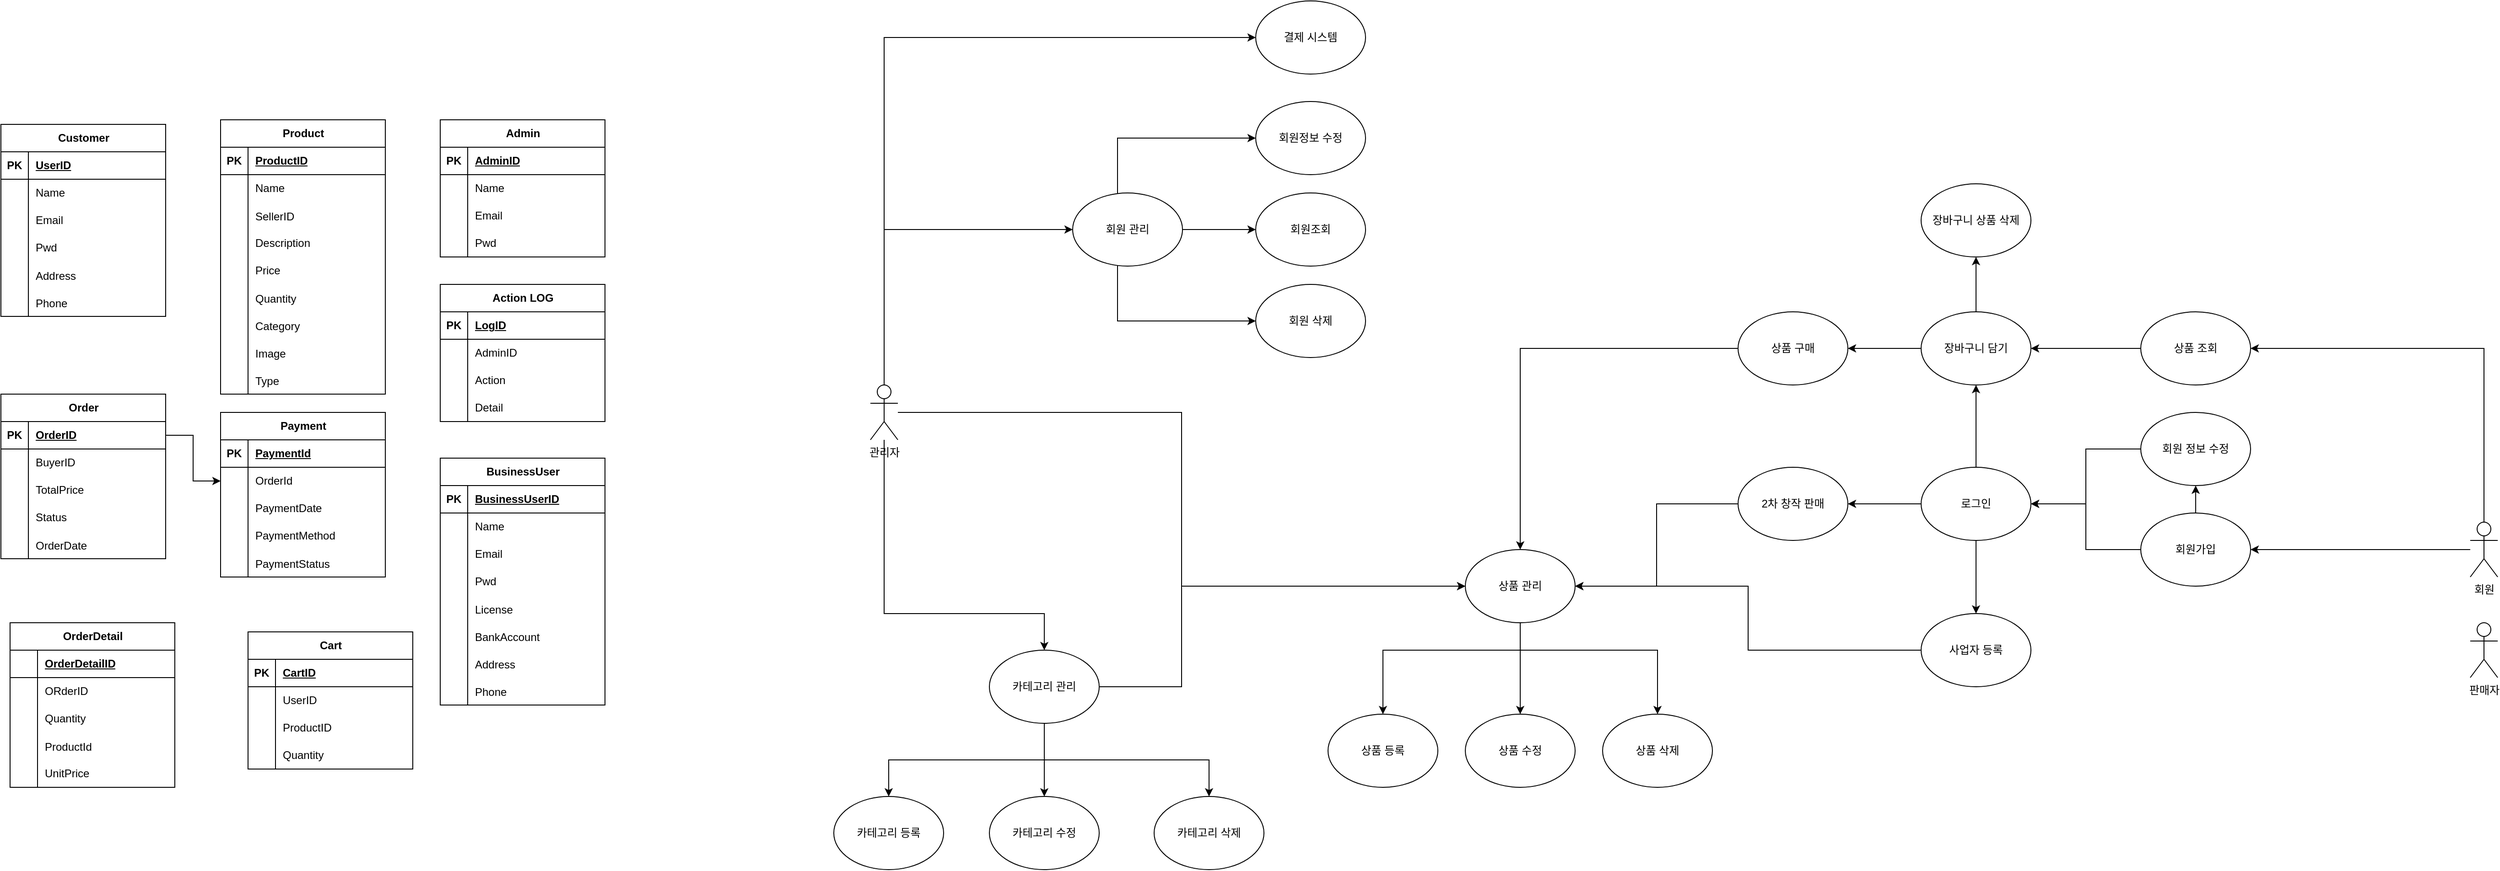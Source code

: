 <mxfile version="24.7.12">
  <diagram name="페이지-1" id="uP_P-zgL6QfII3ChFyO7">
    <mxGraphModel dx="2074" dy="1132" grid="1" gridSize="10" guides="1" tooltips="1" connect="1" arrows="1" fold="1" page="1" pageScale="1" pageWidth="827" pageHeight="1169" math="0" shadow="0">
      <root>
        <mxCell id="0" />
        <mxCell id="1" parent="0" />
        <mxCell id="cni6qQfETZi5hYG43O0n-1" value="Customer" style="shape=table;startSize=30;container=1;collapsible=1;childLayout=tableLayout;fixedRows=1;rowLines=0;fontStyle=1;align=center;resizeLast=1;html=1;" parent="1" vertex="1">
          <mxGeometry x="70" y="155" width="180" height="210" as="geometry" />
        </mxCell>
        <mxCell id="cni6qQfETZi5hYG43O0n-2" value="" style="shape=tableRow;horizontal=0;startSize=0;swimlaneHead=0;swimlaneBody=0;fillColor=none;collapsible=0;dropTarget=0;points=[[0,0.5],[1,0.5]];portConstraint=eastwest;top=0;left=0;right=0;bottom=1;" parent="cni6qQfETZi5hYG43O0n-1" vertex="1">
          <mxGeometry y="30" width="180" height="30" as="geometry" />
        </mxCell>
        <mxCell id="cni6qQfETZi5hYG43O0n-3" value="PK" style="shape=partialRectangle;connectable=0;fillColor=none;top=0;left=0;bottom=0;right=0;fontStyle=1;overflow=hidden;whiteSpace=wrap;html=1;" parent="cni6qQfETZi5hYG43O0n-2" vertex="1">
          <mxGeometry width="30" height="30" as="geometry">
            <mxRectangle width="30" height="30" as="alternateBounds" />
          </mxGeometry>
        </mxCell>
        <mxCell id="cni6qQfETZi5hYG43O0n-4" value="UserID" style="shape=partialRectangle;connectable=0;fillColor=none;top=0;left=0;bottom=0;right=0;align=left;spacingLeft=6;fontStyle=5;overflow=hidden;whiteSpace=wrap;html=1;" parent="cni6qQfETZi5hYG43O0n-2" vertex="1">
          <mxGeometry x="30" width="150" height="30" as="geometry">
            <mxRectangle width="150" height="30" as="alternateBounds" />
          </mxGeometry>
        </mxCell>
        <mxCell id="cni6qQfETZi5hYG43O0n-5" value="" style="shape=tableRow;horizontal=0;startSize=0;swimlaneHead=0;swimlaneBody=0;fillColor=none;collapsible=0;dropTarget=0;points=[[0,0.5],[1,0.5]];portConstraint=eastwest;top=0;left=0;right=0;bottom=0;" parent="cni6qQfETZi5hYG43O0n-1" vertex="1">
          <mxGeometry y="60" width="180" height="30" as="geometry" />
        </mxCell>
        <mxCell id="cni6qQfETZi5hYG43O0n-6" value="" style="shape=partialRectangle;connectable=0;fillColor=none;top=0;left=0;bottom=0;right=0;editable=1;overflow=hidden;whiteSpace=wrap;html=1;" parent="cni6qQfETZi5hYG43O0n-5" vertex="1">
          <mxGeometry width="30" height="30" as="geometry">
            <mxRectangle width="30" height="30" as="alternateBounds" />
          </mxGeometry>
        </mxCell>
        <mxCell id="cni6qQfETZi5hYG43O0n-7" value="Name" style="shape=partialRectangle;connectable=0;fillColor=none;top=0;left=0;bottom=0;right=0;align=left;spacingLeft=6;overflow=hidden;whiteSpace=wrap;html=1;" parent="cni6qQfETZi5hYG43O0n-5" vertex="1">
          <mxGeometry x="30" width="150" height="30" as="geometry">
            <mxRectangle width="150" height="30" as="alternateBounds" />
          </mxGeometry>
        </mxCell>
        <mxCell id="cni6qQfETZi5hYG43O0n-8" value="" style="shape=tableRow;horizontal=0;startSize=0;swimlaneHead=0;swimlaneBody=0;fillColor=none;collapsible=0;dropTarget=0;points=[[0,0.5],[1,0.5]];portConstraint=eastwest;top=0;left=0;right=0;bottom=0;" parent="cni6qQfETZi5hYG43O0n-1" vertex="1">
          <mxGeometry y="90" width="180" height="30" as="geometry" />
        </mxCell>
        <mxCell id="cni6qQfETZi5hYG43O0n-9" value="" style="shape=partialRectangle;connectable=0;fillColor=none;top=0;left=0;bottom=0;right=0;editable=1;overflow=hidden;whiteSpace=wrap;html=1;" parent="cni6qQfETZi5hYG43O0n-8" vertex="1">
          <mxGeometry width="30" height="30" as="geometry">
            <mxRectangle width="30" height="30" as="alternateBounds" />
          </mxGeometry>
        </mxCell>
        <mxCell id="cni6qQfETZi5hYG43O0n-10" value="Email" style="shape=partialRectangle;connectable=0;fillColor=none;top=0;left=0;bottom=0;right=0;align=left;spacingLeft=6;overflow=hidden;whiteSpace=wrap;html=1;" parent="cni6qQfETZi5hYG43O0n-8" vertex="1">
          <mxGeometry x="30" width="150" height="30" as="geometry">
            <mxRectangle width="150" height="30" as="alternateBounds" />
          </mxGeometry>
        </mxCell>
        <mxCell id="cni6qQfETZi5hYG43O0n-11" value="" style="shape=tableRow;horizontal=0;startSize=0;swimlaneHead=0;swimlaneBody=0;fillColor=none;collapsible=0;dropTarget=0;points=[[0,0.5],[1,0.5]];portConstraint=eastwest;top=0;left=0;right=0;bottom=0;" parent="cni6qQfETZi5hYG43O0n-1" vertex="1">
          <mxGeometry y="120" width="180" height="30" as="geometry" />
        </mxCell>
        <mxCell id="cni6qQfETZi5hYG43O0n-12" value="" style="shape=partialRectangle;connectable=0;fillColor=none;top=0;left=0;bottom=0;right=0;editable=1;overflow=hidden;whiteSpace=wrap;html=1;" parent="cni6qQfETZi5hYG43O0n-11" vertex="1">
          <mxGeometry width="30" height="30" as="geometry">
            <mxRectangle width="30" height="30" as="alternateBounds" />
          </mxGeometry>
        </mxCell>
        <mxCell id="cni6qQfETZi5hYG43O0n-13" value="Pwd" style="shape=partialRectangle;connectable=0;fillColor=none;top=0;left=0;bottom=0;right=0;align=left;spacingLeft=6;overflow=hidden;whiteSpace=wrap;html=1;" parent="cni6qQfETZi5hYG43O0n-11" vertex="1">
          <mxGeometry x="30" width="150" height="30" as="geometry">
            <mxRectangle width="150" height="30" as="alternateBounds" />
          </mxGeometry>
        </mxCell>
        <mxCell id="cni6qQfETZi5hYG43O0n-15" value="" style="shape=tableRow;horizontal=0;startSize=0;swimlaneHead=0;swimlaneBody=0;fillColor=none;collapsible=0;dropTarget=0;points=[[0,0.5],[1,0.5]];portConstraint=eastwest;top=0;left=0;right=0;bottom=0;" parent="cni6qQfETZi5hYG43O0n-1" vertex="1">
          <mxGeometry y="150" width="180" height="30" as="geometry" />
        </mxCell>
        <mxCell id="cni6qQfETZi5hYG43O0n-16" value="" style="shape=partialRectangle;connectable=0;fillColor=none;top=0;left=0;bottom=0;right=0;editable=1;overflow=hidden;" parent="cni6qQfETZi5hYG43O0n-15" vertex="1">
          <mxGeometry width="30" height="30" as="geometry">
            <mxRectangle width="30" height="30" as="alternateBounds" />
          </mxGeometry>
        </mxCell>
        <mxCell id="cni6qQfETZi5hYG43O0n-17" value="Address" style="shape=partialRectangle;connectable=0;fillColor=none;top=0;left=0;bottom=0;right=0;align=left;spacingLeft=6;overflow=hidden;" parent="cni6qQfETZi5hYG43O0n-15" vertex="1">
          <mxGeometry x="30" width="150" height="30" as="geometry">
            <mxRectangle width="150" height="30" as="alternateBounds" />
          </mxGeometry>
        </mxCell>
        <mxCell id="cni6qQfETZi5hYG43O0n-18" value="" style="shape=tableRow;horizontal=0;startSize=0;swimlaneHead=0;swimlaneBody=0;fillColor=none;collapsible=0;dropTarget=0;points=[[0,0.5],[1,0.5]];portConstraint=eastwest;top=0;left=0;right=0;bottom=0;" parent="cni6qQfETZi5hYG43O0n-1" vertex="1">
          <mxGeometry y="180" width="180" height="30" as="geometry" />
        </mxCell>
        <mxCell id="cni6qQfETZi5hYG43O0n-19" value="" style="shape=partialRectangle;connectable=0;fillColor=none;top=0;left=0;bottom=0;right=0;editable=1;overflow=hidden;" parent="cni6qQfETZi5hYG43O0n-18" vertex="1">
          <mxGeometry width="30" height="30" as="geometry">
            <mxRectangle width="30" height="30" as="alternateBounds" />
          </mxGeometry>
        </mxCell>
        <mxCell id="cni6qQfETZi5hYG43O0n-20" value="Phone" style="shape=partialRectangle;connectable=0;fillColor=none;top=0;left=0;bottom=0;right=0;align=left;spacingLeft=6;overflow=hidden;" parent="cni6qQfETZi5hYG43O0n-18" vertex="1">
          <mxGeometry x="30" width="150" height="30" as="geometry">
            <mxRectangle width="150" height="30" as="alternateBounds" />
          </mxGeometry>
        </mxCell>
        <mxCell id="cni6qQfETZi5hYG43O0n-21" value="Product" style="shape=table;startSize=30;container=1;collapsible=1;childLayout=tableLayout;fixedRows=1;rowLines=0;fontStyle=1;align=center;resizeLast=1;html=1;" parent="1" vertex="1">
          <mxGeometry x="310" y="150" width="180" height="300" as="geometry" />
        </mxCell>
        <mxCell id="cni6qQfETZi5hYG43O0n-22" value="" style="shape=tableRow;horizontal=0;startSize=0;swimlaneHead=0;swimlaneBody=0;fillColor=none;collapsible=0;dropTarget=0;points=[[0,0.5],[1,0.5]];portConstraint=eastwest;top=0;left=0;right=0;bottom=1;" parent="cni6qQfETZi5hYG43O0n-21" vertex="1">
          <mxGeometry y="30" width="180" height="30" as="geometry" />
        </mxCell>
        <mxCell id="cni6qQfETZi5hYG43O0n-23" value="PK" style="shape=partialRectangle;connectable=0;fillColor=none;top=0;left=0;bottom=0;right=0;fontStyle=1;overflow=hidden;whiteSpace=wrap;html=1;" parent="cni6qQfETZi5hYG43O0n-22" vertex="1">
          <mxGeometry width="30" height="30" as="geometry">
            <mxRectangle width="30" height="30" as="alternateBounds" />
          </mxGeometry>
        </mxCell>
        <mxCell id="cni6qQfETZi5hYG43O0n-24" value="ProductID" style="shape=partialRectangle;connectable=0;fillColor=none;top=0;left=0;bottom=0;right=0;align=left;spacingLeft=6;fontStyle=5;overflow=hidden;whiteSpace=wrap;html=1;" parent="cni6qQfETZi5hYG43O0n-22" vertex="1">
          <mxGeometry x="30" width="150" height="30" as="geometry">
            <mxRectangle width="150" height="30" as="alternateBounds" />
          </mxGeometry>
        </mxCell>
        <mxCell id="cni6qQfETZi5hYG43O0n-25" value="" style="shape=tableRow;horizontal=0;startSize=0;swimlaneHead=0;swimlaneBody=0;fillColor=none;collapsible=0;dropTarget=0;points=[[0,0.5],[1,0.5]];portConstraint=eastwest;top=0;left=0;right=0;bottom=0;" parent="cni6qQfETZi5hYG43O0n-21" vertex="1">
          <mxGeometry y="60" width="180" height="30" as="geometry" />
        </mxCell>
        <mxCell id="cni6qQfETZi5hYG43O0n-26" value="" style="shape=partialRectangle;connectable=0;fillColor=none;top=0;left=0;bottom=0;right=0;editable=1;overflow=hidden;whiteSpace=wrap;html=1;" parent="cni6qQfETZi5hYG43O0n-25" vertex="1">
          <mxGeometry width="30" height="30" as="geometry">
            <mxRectangle width="30" height="30" as="alternateBounds" />
          </mxGeometry>
        </mxCell>
        <mxCell id="cni6qQfETZi5hYG43O0n-27" value="Name" style="shape=partialRectangle;connectable=0;fillColor=none;top=0;left=0;bottom=0;right=0;align=left;spacingLeft=6;overflow=hidden;whiteSpace=wrap;html=1;" parent="cni6qQfETZi5hYG43O0n-25" vertex="1">
          <mxGeometry x="30" width="150" height="30" as="geometry">
            <mxRectangle width="150" height="30" as="alternateBounds" />
          </mxGeometry>
        </mxCell>
        <mxCell id="cni6qQfETZi5hYG43O0n-136" value="" style="shape=tableRow;horizontal=0;startSize=0;swimlaneHead=0;swimlaneBody=0;fillColor=none;collapsible=0;dropTarget=0;points=[[0,0.5],[1,0.5]];portConstraint=eastwest;top=0;left=0;right=0;bottom=0;" parent="cni6qQfETZi5hYG43O0n-21" vertex="1">
          <mxGeometry y="90" width="180" height="30" as="geometry" />
        </mxCell>
        <mxCell id="cni6qQfETZi5hYG43O0n-137" value="" style="shape=partialRectangle;connectable=0;fillColor=none;top=0;left=0;bottom=0;right=0;editable=1;overflow=hidden;" parent="cni6qQfETZi5hYG43O0n-136" vertex="1">
          <mxGeometry width="30" height="30" as="geometry">
            <mxRectangle width="30" height="30" as="alternateBounds" />
          </mxGeometry>
        </mxCell>
        <mxCell id="cni6qQfETZi5hYG43O0n-138" value="SellerID" style="shape=partialRectangle;connectable=0;fillColor=none;top=0;left=0;bottom=0;right=0;align=left;spacingLeft=6;overflow=hidden;" parent="cni6qQfETZi5hYG43O0n-136" vertex="1">
          <mxGeometry x="30" width="150" height="30" as="geometry">
            <mxRectangle width="150" height="30" as="alternateBounds" />
          </mxGeometry>
        </mxCell>
        <mxCell id="cni6qQfETZi5hYG43O0n-28" value="" style="shape=tableRow;horizontal=0;startSize=0;swimlaneHead=0;swimlaneBody=0;fillColor=none;collapsible=0;dropTarget=0;points=[[0,0.5],[1,0.5]];portConstraint=eastwest;top=0;left=0;right=0;bottom=0;" parent="cni6qQfETZi5hYG43O0n-21" vertex="1">
          <mxGeometry y="120" width="180" height="30" as="geometry" />
        </mxCell>
        <mxCell id="cni6qQfETZi5hYG43O0n-29" value="" style="shape=partialRectangle;connectable=0;fillColor=none;top=0;left=0;bottom=0;right=0;editable=1;overflow=hidden;whiteSpace=wrap;html=1;" parent="cni6qQfETZi5hYG43O0n-28" vertex="1">
          <mxGeometry width="30" height="30" as="geometry">
            <mxRectangle width="30" height="30" as="alternateBounds" />
          </mxGeometry>
        </mxCell>
        <mxCell id="cni6qQfETZi5hYG43O0n-30" value="Description" style="shape=partialRectangle;connectable=0;fillColor=none;top=0;left=0;bottom=0;right=0;align=left;spacingLeft=6;overflow=hidden;whiteSpace=wrap;html=1;" parent="cni6qQfETZi5hYG43O0n-28" vertex="1">
          <mxGeometry x="30" width="150" height="30" as="geometry">
            <mxRectangle width="150" height="30" as="alternateBounds" />
          </mxGeometry>
        </mxCell>
        <mxCell id="cni6qQfETZi5hYG43O0n-31" value="" style="shape=tableRow;horizontal=0;startSize=0;swimlaneHead=0;swimlaneBody=0;fillColor=none;collapsible=0;dropTarget=0;points=[[0,0.5],[1,0.5]];portConstraint=eastwest;top=0;left=0;right=0;bottom=0;" parent="cni6qQfETZi5hYG43O0n-21" vertex="1">
          <mxGeometry y="150" width="180" height="30" as="geometry" />
        </mxCell>
        <mxCell id="cni6qQfETZi5hYG43O0n-32" value="" style="shape=partialRectangle;connectable=0;fillColor=none;top=0;left=0;bottom=0;right=0;editable=1;overflow=hidden;whiteSpace=wrap;html=1;" parent="cni6qQfETZi5hYG43O0n-31" vertex="1">
          <mxGeometry width="30" height="30" as="geometry">
            <mxRectangle width="30" height="30" as="alternateBounds" />
          </mxGeometry>
        </mxCell>
        <mxCell id="cni6qQfETZi5hYG43O0n-33" value="Price" style="shape=partialRectangle;connectable=0;fillColor=none;top=0;left=0;bottom=0;right=0;align=left;spacingLeft=6;overflow=hidden;whiteSpace=wrap;html=1;" parent="cni6qQfETZi5hYG43O0n-31" vertex="1">
          <mxGeometry x="30" width="150" height="30" as="geometry">
            <mxRectangle width="150" height="30" as="alternateBounds" />
          </mxGeometry>
        </mxCell>
        <mxCell id="cni6qQfETZi5hYG43O0n-34" value="" style="shape=tableRow;horizontal=0;startSize=0;swimlaneHead=0;swimlaneBody=0;fillColor=none;collapsible=0;dropTarget=0;points=[[0,0.5],[1,0.5]];portConstraint=eastwest;top=0;left=0;right=0;bottom=0;" parent="cni6qQfETZi5hYG43O0n-21" vertex="1">
          <mxGeometry y="180" width="180" height="30" as="geometry" />
        </mxCell>
        <mxCell id="cni6qQfETZi5hYG43O0n-35" value="" style="shape=partialRectangle;connectable=0;fillColor=none;top=0;left=0;bottom=0;right=0;editable=1;overflow=hidden;" parent="cni6qQfETZi5hYG43O0n-34" vertex="1">
          <mxGeometry width="30" height="30" as="geometry">
            <mxRectangle width="30" height="30" as="alternateBounds" />
          </mxGeometry>
        </mxCell>
        <mxCell id="cni6qQfETZi5hYG43O0n-36" value="Quantity" style="shape=partialRectangle;connectable=0;fillColor=none;top=0;left=0;bottom=0;right=0;align=left;spacingLeft=6;overflow=hidden;" parent="cni6qQfETZi5hYG43O0n-34" vertex="1">
          <mxGeometry x="30" width="150" height="30" as="geometry">
            <mxRectangle width="150" height="30" as="alternateBounds" />
          </mxGeometry>
        </mxCell>
        <mxCell id="cni6qQfETZi5hYG43O0n-37" value="" style="shape=tableRow;horizontal=0;startSize=0;swimlaneHead=0;swimlaneBody=0;fillColor=none;collapsible=0;dropTarget=0;points=[[0,0.5],[1,0.5]];portConstraint=eastwest;top=0;left=0;right=0;bottom=0;" parent="cni6qQfETZi5hYG43O0n-21" vertex="1">
          <mxGeometry y="210" width="180" height="30" as="geometry" />
        </mxCell>
        <mxCell id="cni6qQfETZi5hYG43O0n-38" value="" style="shape=partialRectangle;connectable=0;fillColor=none;top=0;left=0;bottom=0;right=0;editable=1;overflow=hidden;" parent="cni6qQfETZi5hYG43O0n-37" vertex="1">
          <mxGeometry width="30" height="30" as="geometry">
            <mxRectangle width="30" height="30" as="alternateBounds" />
          </mxGeometry>
        </mxCell>
        <mxCell id="cni6qQfETZi5hYG43O0n-39" value="Category" style="shape=partialRectangle;connectable=0;fillColor=none;top=0;left=0;bottom=0;right=0;align=left;spacingLeft=6;overflow=hidden;" parent="cni6qQfETZi5hYG43O0n-37" vertex="1">
          <mxGeometry x="30" width="150" height="30" as="geometry">
            <mxRectangle width="150" height="30" as="alternateBounds" />
          </mxGeometry>
        </mxCell>
        <mxCell id="cni6qQfETZi5hYG43O0n-53" value="" style="shape=tableRow;horizontal=0;startSize=0;swimlaneHead=0;swimlaneBody=0;fillColor=none;collapsible=0;dropTarget=0;points=[[0,0.5],[1,0.5]];portConstraint=eastwest;top=0;left=0;right=0;bottom=0;" parent="cni6qQfETZi5hYG43O0n-21" vertex="1">
          <mxGeometry y="240" width="180" height="30" as="geometry" />
        </mxCell>
        <mxCell id="cni6qQfETZi5hYG43O0n-54" value="" style="shape=partialRectangle;connectable=0;fillColor=none;top=0;left=0;bottom=0;right=0;editable=1;overflow=hidden;" parent="cni6qQfETZi5hYG43O0n-53" vertex="1">
          <mxGeometry width="30" height="30" as="geometry">
            <mxRectangle width="30" height="30" as="alternateBounds" />
          </mxGeometry>
        </mxCell>
        <mxCell id="cni6qQfETZi5hYG43O0n-55" value="Image" style="shape=partialRectangle;connectable=0;fillColor=none;top=0;left=0;bottom=0;right=0;align=left;spacingLeft=6;overflow=hidden;" parent="cni6qQfETZi5hYG43O0n-53" vertex="1">
          <mxGeometry x="30" width="150" height="30" as="geometry">
            <mxRectangle width="150" height="30" as="alternateBounds" />
          </mxGeometry>
        </mxCell>
        <mxCell id="cni6qQfETZi5hYG43O0n-139" value="" style="shape=tableRow;horizontal=0;startSize=0;swimlaneHead=0;swimlaneBody=0;fillColor=none;collapsible=0;dropTarget=0;points=[[0,0.5],[1,0.5]];portConstraint=eastwest;top=0;left=0;right=0;bottom=0;" parent="cni6qQfETZi5hYG43O0n-21" vertex="1">
          <mxGeometry y="270" width="180" height="30" as="geometry" />
        </mxCell>
        <mxCell id="cni6qQfETZi5hYG43O0n-140" value="" style="shape=partialRectangle;connectable=0;fillColor=none;top=0;left=0;bottom=0;right=0;editable=1;overflow=hidden;" parent="cni6qQfETZi5hYG43O0n-139" vertex="1">
          <mxGeometry width="30" height="30" as="geometry">
            <mxRectangle width="30" height="30" as="alternateBounds" />
          </mxGeometry>
        </mxCell>
        <mxCell id="cni6qQfETZi5hYG43O0n-141" value="Type" style="shape=partialRectangle;connectable=0;fillColor=none;top=0;left=0;bottom=0;right=0;align=left;spacingLeft=6;overflow=hidden;" parent="cni6qQfETZi5hYG43O0n-139" vertex="1">
          <mxGeometry x="30" width="150" height="30" as="geometry">
            <mxRectangle width="150" height="30" as="alternateBounds" />
          </mxGeometry>
        </mxCell>
        <mxCell id="cni6qQfETZi5hYG43O0n-40" value="Cart" style="shape=table;startSize=30;container=1;collapsible=1;childLayout=tableLayout;fixedRows=1;rowLines=0;fontStyle=1;align=center;resizeLast=1;html=1;" parent="1" vertex="1">
          <mxGeometry x="340" y="710" width="180" height="150" as="geometry" />
        </mxCell>
        <mxCell id="cni6qQfETZi5hYG43O0n-41" value="" style="shape=tableRow;horizontal=0;startSize=0;swimlaneHead=0;swimlaneBody=0;fillColor=none;collapsible=0;dropTarget=0;points=[[0,0.5],[1,0.5]];portConstraint=eastwest;top=0;left=0;right=0;bottom=1;" parent="cni6qQfETZi5hYG43O0n-40" vertex="1">
          <mxGeometry y="30" width="180" height="30" as="geometry" />
        </mxCell>
        <mxCell id="cni6qQfETZi5hYG43O0n-42" value="PK" style="shape=partialRectangle;connectable=0;fillColor=none;top=0;left=0;bottom=0;right=0;fontStyle=1;overflow=hidden;whiteSpace=wrap;html=1;" parent="cni6qQfETZi5hYG43O0n-41" vertex="1">
          <mxGeometry width="30" height="30" as="geometry">
            <mxRectangle width="30" height="30" as="alternateBounds" />
          </mxGeometry>
        </mxCell>
        <mxCell id="cni6qQfETZi5hYG43O0n-43" value="CartID" style="shape=partialRectangle;connectable=0;fillColor=none;top=0;left=0;bottom=0;right=0;align=left;spacingLeft=6;fontStyle=5;overflow=hidden;whiteSpace=wrap;html=1;" parent="cni6qQfETZi5hYG43O0n-41" vertex="1">
          <mxGeometry x="30" width="150" height="30" as="geometry">
            <mxRectangle width="150" height="30" as="alternateBounds" />
          </mxGeometry>
        </mxCell>
        <mxCell id="cni6qQfETZi5hYG43O0n-44" value="" style="shape=tableRow;horizontal=0;startSize=0;swimlaneHead=0;swimlaneBody=0;fillColor=none;collapsible=0;dropTarget=0;points=[[0,0.5],[1,0.5]];portConstraint=eastwest;top=0;left=0;right=0;bottom=0;" parent="cni6qQfETZi5hYG43O0n-40" vertex="1">
          <mxGeometry y="60" width="180" height="30" as="geometry" />
        </mxCell>
        <mxCell id="cni6qQfETZi5hYG43O0n-45" value="" style="shape=partialRectangle;connectable=0;fillColor=none;top=0;left=0;bottom=0;right=0;editable=1;overflow=hidden;whiteSpace=wrap;html=1;" parent="cni6qQfETZi5hYG43O0n-44" vertex="1">
          <mxGeometry width="30" height="30" as="geometry">
            <mxRectangle width="30" height="30" as="alternateBounds" />
          </mxGeometry>
        </mxCell>
        <mxCell id="cni6qQfETZi5hYG43O0n-46" value="UserID" style="shape=partialRectangle;connectable=0;fillColor=none;top=0;left=0;bottom=0;right=0;align=left;spacingLeft=6;overflow=hidden;whiteSpace=wrap;html=1;" parent="cni6qQfETZi5hYG43O0n-44" vertex="1">
          <mxGeometry x="30" width="150" height="30" as="geometry">
            <mxRectangle width="150" height="30" as="alternateBounds" />
          </mxGeometry>
        </mxCell>
        <mxCell id="cni6qQfETZi5hYG43O0n-47" value="" style="shape=tableRow;horizontal=0;startSize=0;swimlaneHead=0;swimlaneBody=0;fillColor=none;collapsible=0;dropTarget=0;points=[[0,0.5],[1,0.5]];portConstraint=eastwest;top=0;left=0;right=0;bottom=0;" parent="cni6qQfETZi5hYG43O0n-40" vertex="1">
          <mxGeometry y="90" width="180" height="30" as="geometry" />
        </mxCell>
        <mxCell id="cni6qQfETZi5hYG43O0n-48" value="" style="shape=partialRectangle;connectable=0;fillColor=none;top=0;left=0;bottom=0;right=0;editable=1;overflow=hidden;whiteSpace=wrap;html=1;" parent="cni6qQfETZi5hYG43O0n-47" vertex="1">
          <mxGeometry width="30" height="30" as="geometry">
            <mxRectangle width="30" height="30" as="alternateBounds" />
          </mxGeometry>
        </mxCell>
        <mxCell id="cni6qQfETZi5hYG43O0n-49" value="ProductID" style="shape=partialRectangle;connectable=0;fillColor=none;top=0;left=0;bottom=0;right=0;align=left;spacingLeft=6;overflow=hidden;whiteSpace=wrap;html=1;" parent="cni6qQfETZi5hYG43O0n-47" vertex="1">
          <mxGeometry x="30" width="150" height="30" as="geometry">
            <mxRectangle width="150" height="30" as="alternateBounds" />
          </mxGeometry>
        </mxCell>
        <mxCell id="cni6qQfETZi5hYG43O0n-50" value="" style="shape=tableRow;horizontal=0;startSize=0;swimlaneHead=0;swimlaneBody=0;fillColor=none;collapsible=0;dropTarget=0;points=[[0,0.5],[1,0.5]];portConstraint=eastwest;top=0;left=0;right=0;bottom=0;" parent="cni6qQfETZi5hYG43O0n-40" vertex="1">
          <mxGeometry y="120" width="180" height="30" as="geometry" />
        </mxCell>
        <mxCell id="cni6qQfETZi5hYG43O0n-51" value="" style="shape=partialRectangle;connectable=0;fillColor=none;top=0;left=0;bottom=0;right=0;editable=1;overflow=hidden;whiteSpace=wrap;html=1;" parent="cni6qQfETZi5hYG43O0n-50" vertex="1">
          <mxGeometry width="30" height="30" as="geometry">
            <mxRectangle width="30" height="30" as="alternateBounds" />
          </mxGeometry>
        </mxCell>
        <mxCell id="cni6qQfETZi5hYG43O0n-52" value="Quantity" style="shape=partialRectangle;connectable=0;fillColor=none;top=0;left=0;bottom=0;right=0;align=left;spacingLeft=6;overflow=hidden;whiteSpace=wrap;html=1;" parent="cni6qQfETZi5hYG43O0n-50" vertex="1">
          <mxGeometry x="30" width="150" height="30" as="geometry">
            <mxRectangle width="150" height="30" as="alternateBounds" />
          </mxGeometry>
        </mxCell>
        <mxCell id="cni6qQfETZi5hYG43O0n-56" value="Order" style="shape=table;startSize=30;container=1;collapsible=1;childLayout=tableLayout;fixedRows=1;rowLines=0;fontStyle=1;align=center;resizeLast=1;html=1;" parent="1" vertex="1">
          <mxGeometry x="70" y="450" width="180" height="180" as="geometry" />
        </mxCell>
        <mxCell id="cni6qQfETZi5hYG43O0n-57" value="" style="shape=tableRow;horizontal=0;startSize=0;swimlaneHead=0;swimlaneBody=0;fillColor=none;collapsible=0;dropTarget=0;points=[[0,0.5],[1,0.5]];portConstraint=eastwest;top=0;left=0;right=0;bottom=1;" parent="cni6qQfETZi5hYG43O0n-56" vertex="1">
          <mxGeometry y="30" width="180" height="30" as="geometry" />
        </mxCell>
        <mxCell id="cni6qQfETZi5hYG43O0n-58" value="PK" style="shape=partialRectangle;connectable=0;fillColor=none;top=0;left=0;bottom=0;right=0;fontStyle=1;overflow=hidden;whiteSpace=wrap;html=1;" parent="cni6qQfETZi5hYG43O0n-57" vertex="1">
          <mxGeometry width="30" height="30" as="geometry">
            <mxRectangle width="30" height="30" as="alternateBounds" />
          </mxGeometry>
        </mxCell>
        <mxCell id="cni6qQfETZi5hYG43O0n-59" value="OrderID" style="shape=partialRectangle;connectable=0;fillColor=none;top=0;left=0;bottom=0;right=0;align=left;spacingLeft=6;fontStyle=5;overflow=hidden;whiteSpace=wrap;html=1;" parent="cni6qQfETZi5hYG43O0n-57" vertex="1">
          <mxGeometry x="30" width="150" height="30" as="geometry">
            <mxRectangle width="150" height="30" as="alternateBounds" />
          </mxGeometry>
        </mxCell>
        <mxCell id="cni6qQfETZi5hYG43O0n-60" value="" style="shape=tableRow;horizontal=0;startSize=0;swimlaneHead=0;swimlaneBody=0;fillColor=none;collapsible=0;dropTarget=0;points=[[0,0.5],[1,0.5]];portConstraint=eastwest;top=0;left=0;right=0;bottom=0;" parent="cni6qQfETZi5hYG43O0n-56" vertex="1">
          <mxGeometry y="60" width="180" height="30" as="geometry" />
        </mxCell>
        <mxCell id="cni6qQfETZi5hYG43O0n-61" value="" style="shape=partialRectangle;connectable=0;fillColor=none;top=0;left=0;bottom=0;right=0;editable=1;overflow=hidden;whiteSpace=wrap;html=1;" parent="cni6qQfETZi5hYG43O0n-60" vertex="1">
          <mxGeometry width="30" height="30" as="geometry">
            <mxRectangle width="30" height="30" as="alternateBounds" />
          </mxGeometry>
        </mxCell>
        <mxCell id="cni6qQfETZi5hYG43O0n-62" value="BuyerID" style="shape=partialRectangle;connectable=0;fillColor=none;top=0;left=0;bottom=0;right=0;align=left;spacingLeft=6;overflow=hidden;whiteSpace=wrap;html=1;" parent="cni6qQfETZi5hYG43O0n-60" vertex="1">
          <mxGeometry x="30" width="150" height="30" as="geometry">
            <mxRectangle width="150" height="30" as="alternateBounds" />
          </mxGeometry>
        </mxCell>
        <mxCell id="cni6qQfETZi5hYG43O0n-63" value="" style="shape=tableRow;horizontal=0;startSize=0;swimlaneHead=0;swimlaneBody=0;fillColor=none;collapsible=0;dropTarget=0;points=[[0,0.5],[1,0.5]];portConstraint=eastwest;top=0;left=0;right=0;bottom=0;" parent="cni6qQfETZi5hYG43O0n-56" vertex="1">
          <mxGeometry y="90" width="180" height="30" as="geometry" />
        </mxCell>
        <mxCell id="cni6qQfETZi5hYG43O0n-64" value="" style="shape=partialRectangle;connectable=0;fillColor=none;top=0;left=0;bottom=0;right=0;editable=1;overflow=hidden;whiteSpace=wrap;html=1;" parent="cni6qQfETZi5hYG43O0n-63" vertex="1">
          <mxGeometry width="30" height="30" as="geometry">
            <mxRectangle width="30" height="30" as="alternateBounds" />
          </mxGeometry>
        </mxCell>
        <mxCell id="cni6qQfETZi5hYG43O0n-65" value="TotalPrice" style="shape=partialRectangle;connectable=0;fillColor=none;top=0;left=0;bottom=0;right=0;align=left;spacingLeft=6;overflow=hidden;whiteSpace=wrap;html=1;" parent="cni6qQfETZi5hYG43O0n-63" vertex="1">
          <mxGeometry x="30" width="150" height="30" as="geometry">
            <mxRectangle width="150" height="30" as="alternateBounds" />
          </mxGeometry>
        </mxCell>
        <mxCell id="cni6qQfETZi5hYG43O0n-66" value="" style="shape=tableRow;horizontal=0;startSize=0;swimlaneHead=0;swimlaneBody=0;fillColor=none;collapsible=0;dropTarget=0;points=[[0,0.5],[1,0.5]];portConstraint=eastwest;top=0;left=0;right=0;bottom=0;" parent="cni6qQfETZi5hYG43O0n-56" vertex="1">
          <mxGeometry y="120" width="180" height="30" as="geometry" />
        </mxCell>
        <mxCell id="cni6qQfETZi5hYG43O0n-67" value="" style="shape=partialRectangle;connectable=0;fillColor=none;top=0;left=0;bottom=0;right=0;editable=1;overflow=hidden;whiteSpace=wrap;html=1;" parent="cni6qQfETZi5hYG43O0n-66" vertex="1">
          <mxGeometry width="30" height="30" as="geometry">
            <mxRectangle width="30" height="30" as="alternateBounds" />
          </mxGeometry>
        </mxCell>
        <mxCell id="cni6qQfETZi5hYG43O0n-68" value="Status" style="shape=partialRectangle;connectable=0;fillColor=none;top=0;left=0;bottom=0;right=0;align=left;spacingLeft=6;overflow=hidden;whiteSpace=wrap;html=1;" parent="cni6qQfETZi5hYG43O0n-66" vertex="1">
          <mxGeometry x="30" width="150" height="30" as="geometry">
            <mxRectangle width="150" height="30" as="alternateBounds" />
          </mxGeometry>
        </mxCell>
        <mxCell id="cni6qQfETZi5hYG43O0n-69" value="" style="shape=tableRow;horizontal=0;startSize=0;swimlaneHead=0;swimlaneBody=0;fillColor=none;collapsible=0;dropTarget=0;points=[[0,0.5],[1,0.5]];portConstraint=eastwest;top=0;left=0;right=0;bottom=0;" parent="cni6qQfETZi5hYG43O0n-56" vertex="1">
          <mxGeometry y="150" width="180" height="30" as="geometry" />
        </mxCell>
        <mxCell id="cni6qQfETZi5hYG43O0n-70" value="" style="shape=partialRectangle;connectable=0;fillColor=none;top=0;left=0;bottom=0;right=0;editable=1;overflow=hidden;" parent="cni6qQfETZi5hYG43O0n-69" vertex="1">
          <mxGeometry width="30" height="30" as="geometry">
            <mxRectangle width="30" height="30" as="alternateBounds" />
          </mxGeometry>
        </mxCell>
        <mxCell id="cni6qQfETZi5hYG43O0n-71" value="OrderDate" style="shape=partialRectangle;connectable=0;fillColor=none;top=0;left=0;bottom=0;right=0;align=left;spacingLeft=6;overflow=hidden;" parent="cni6qQfETZi5hYG43O0n-69" vertex="1">
          <mxGeometry x="30" width="150" height="30" as="geometry">
            <mxRectangle width="150" height="30" as="alternateBounds" />
          </mxGeometry>
        </mxCell>
        <mxCell id="cni6qQfETZi5hYG43O0n-72" value="OrderDetail" style="shape=table;startSize=30;container=1;collapsible=1;childLayout=tableLayout;fixedRows=1;rowLines=0;fontStyle=1;align=center;resizeLast=1;html=1;" parent="1" vertex="1">
          <mxGeometry x="80" y="700" width="180" height="180" as="geometry" />
        </mxCell>
        <mxCell id="cni6qQfETZi5hYG43O0n-73" value="" style="shape=tableRow;horizontal=0;startSize=0;swimlaneHead=0;swimlaneBody=0;fillColor=none;collapsible=0;dropTarget=0;points=[[0,0.5],[1,0.5]];portConstraint=eastwest;top=0;left=0;right=0;bottom=1;" parent="cni6qQfETZi5hYG43O0n-72" vertex="1">
          <mxGeometry y="30" width="180" height="30" as="geometry" />
        </mxCell>
        <mxCell id="cni6qQfETZi5hYG43O0n-74" value="&lt;blockquote style=&quot;margin: 0 0 0 40px; border: none; padding: 0px;&quot;&gt;&lt;blockquote style=&quot;margin: 0 0 0 40px; border: none; padding: 0px;&quot;&gt;PK&lt;/blockquote&gt;&lt;/blockquote&gt;" style="shape=partialRectangle;connectable=0;fillColor=none;top=0;left=0;bottom=0;right=0;fontStyle=1;overflow=hidden;whiteSpace=wrap;html=1;" parent="cni6qQfETZi5hYG43O0n-73" vertex="1">
          <mxGeometry width="30" height="30" as="geometry">
            <mxRectangle width="30" height="30" as="alternateBounds" />
          </mxGeometry>
        </mxCell>
        <mxCell id="cni6qQfETZi5hYG43O0n-75" value="OrderDetailID" style="shape=partialRectangle;connectable=0;fillColor=none;top=0;left=0;bottom=0;right=0;align=left;spacingLeft=6;fontStyle=5;overflow=hidden;whiteSpace=wrap;html=1;" parent="cni6qQfETZi5hYG43O0n-73" vertex="1">
          <mxGeometry x="30" width="150" height="30" as="geometry">
            <mxRectangle width="150" height="30" as="alternateBounds" />
          </mxGeometry>
        </mxCell>
        <mxCell id="cni6qQfETZi5hYG43O0n-76" value="" style="shape=tableRow;horizontal=0;startSize=0;swimlaneHead=0;swimlaneBody=0;fillColor=none;collapsible=0;dropTarget=0;points=[[0,0.5],[1,0.5]];portConstraint=eastwest;top=0;left=0;right=0;bottom=0;" parent="cni6qQfETZi5hYG43O0n-72" vertex="1">
          <mxGeometry y="60" width="180" height="30" as="geometry" />
        </mxCell>
        <mxCell id="cni6qQfETZi5hYG43O0n-77" value="" style="shape=partialRectangle;connectable=0;fillColor=none;top=0;left=0;bottom=0;right=0;editable=1;overflow=hidden;whiteSpace=wrap;html=1;" parent="cni6qQfETZi5hYG43O0n-76" vertex="1">
          <mxGeometry width="30" height="30" as="geometry">
            <mxRectangle width="30" height="30" as="alternateBounds" />
          </mxGeometry>
        </mxCell>
        <mxCell id="cni6qQfETZi5hYG43O0n-78" value="ORderID" style="shape=partialRectangle;connectable=0;fillColor=none;top=0;left=0;bottom=0;right=0;align=left;spacingLeft=6;overflow=hidden;whiteSpace=wrap;html=1;" parent="cni6qQfETZi5hYG43O0n-76" vertex="1">
          <mxGeometry x="30" width="150" height="30" as="geometry">
            <mxRectangle width="150" height="30" as="alternateBounds" />
          </mxGeometry>
        </mxCell>
        <mxCell id="cni6qQfETZi5hYG43O0n-79" value="" style="shape=tableRow;horizontal=0;startSize=0;swimlaneHead=0;swimlaneBody=0;fillColor=none;collapsible=0;dropTarget=0;points=[[0,0.5],[1,0.5]];portConstraint=eastwest;top=0;left=0;right=0;bottom=0;" parent="cni6qQfETZi5hYG43O0n-72" vertex="1">
          <mxGeometry y="90" width="180" height="30" as="geometry" />
        </mxCell>
        <mxCell id="cni6qQfETZi5hYG43O0n-80" value="" style="shape=partialRectangle;connectable=0;fillColor=none;top=0;left=0;bottom=0;right=0;editable=1;overflow=hidden;whiteSpace=wrap;html=1;" parent="cni6qQfETZi5hYG43O0n-79" vertex="1">
          <mxGeometry width="30" height="30" as="geometry">
            <mxRectangle width="30" height="30" as="alternateBounds" />
          </mxGeometry>
        </mxCell>
        <mxCell id="cni6qQfETZi5hYG43O0n-81" value="Quantity" style="shape=partialRectangle;connectable=0;fillColor=none;top=0;left=0;bottom=0;right=0;align=left;spacingLeft=6;overflow=hidden;whiteSpace=wrap;html=1;" parent="cni6qQfETZi5hYG43O0n-79" vertex="1">
          <mxGeometry x="30" width="150" height="30" as="geometry">
            <mxRectangle width="150" height="30" as="alternateBounds" />
          </mxGeometry>
        </mxCell>
        <mxCell id="cni6qQfETZi5hYG43O0n-142" value="" style="shape=tableRow;horizontal=0;startSize=0;swimlaneHead=0;swimlaneBody=0;fillColor=none;collapsible=0;dropTarget=0;points=[[0,0.5],[1,0.5]];portConstraint=eastwest;top=0;left=0;right=0;bottom=0;" parent="cni6qQfETZi5hYG43O0n-72" vertex="1">
          <mxGeometry y="120" width="180" height="30" as="geometry" />
        </mxCell>
        <mxCell id="cni6qQfETZi5hYG43O0n-143" value="" style="shape=partialRectangle;connectable=0;fillColor=none;top=0;left=0;bottom=0;right=0;editable=1;overflow=hidden;" parent="cni6qQfETZi5hYG43O0n-142" vertex="1">
          <mxGeometry width="30" height="30" as="geometry">
            <mxRectangle width="30" height="30" as="alternateBounds" />
          </mxGeometry>
        </mxCell>
        <mxCell id="cni6qQfETZi5hYG43O0n-144" value="ProductId" style="shape=partialRectangle;connectable=0;fillColor=none;top=0;left=0;bottom=0;right=0;align=left;spacingLeft=6;overflow=hidden;" parent="cni6qQfETZi5hYG43O0n-142" vertex="1">
          <mxGeometry x="30" width="150" height="30" as="geometry">
            <mxRectangle width="150" height="30" as="alternateBounds" />
          </mxGeometry>
        </mxCell>
        <mxCell id="cni6qQfETZi5hYG43O0n-82" value="" style="shape=tableRow;horizontal=0;startSize=0;swimlaneHead=0;swimlaneBody=0;fillColor=none;collapsible=0;dropTarget=0;points=[[0,0.5],[1,0.5]];portConstraint=eastwest;top=0;left=0;right=0;bottom=0;" parent="cni6qQfETZi5hYG43O0n-72" vertex="1">
          <mxGeometry y="150" width="180" height="30" as="geometry" />
        </mxCell>
        <mxCell id="cni6qQfETZi5hYG43O0n-83" value="" style="shape=partialRectangle;connectable=0;fillColor=none;top=0;left=0;bottom=0;right=0;editable=1;overflow=hidden;whiteSpace=wrap;html=1;" parent="cni6qQfETZi5hYG43O0n-82" vertex="1">
          <mxGeometry width="30" height="30" as="geometry">
            <mxRectangle width="30" height="30" as="alternateBounds" />
          </mxGeometry>
        </mxCell>
        <mxCell id="cni6qQfETZi5hYG43O0n-84" value="UnitPrice" style="shape=partialRectangle;connectable=0;fillColor=none;top=0;left=0;bottom=0;right=0;align=left;spacingLeft=6;overflow=hidden;whiteSpace=wrap;html=1;" parent="cni6qQfETZi5hYG43O0n-82" vertex="1">
          <mxGeometry x="30" width="150" height="30" as="geometry">
            <mxRectangle width="150" height="30" as="alternateBounds" />
          </mxGeometry>
        </mxCell>
        <mxCell id="cni6qQfETZi5hYG43O0n-85" value="Admin" style="shape=table;startSize=30;container=1;collapsible=1;childLayout=tableLayout;fixedRows=1;rowLines=0;fontStyle=1;align=center;resizeLast=1;html=1;" parent="1" vertex="1">
          <mxGeometry x="550" y="150" width="180" height="150" as="geometry" />
        </mxCell>
        <mxCell id="cni6qQfETZi5hYG43O0n-86" value="" style="shape=tableRow;horizontal=0;startSize=0;swimlaneHead=0;swimlaneBody=0;fillColor=none;collapsible=0;dropTarget=0;points=[[0,0.5],[1,0.5]];portConstraint=eastwest;top=0;left=0;right=0;bottom=1;" parent="cni6qQfETZi5hYG43O0n-85" vertex="1">
          <mxGeometry y="30" width="180" height="30" as="geometry" />
        </mxCell>
        <mxCell id="cni6qQfETZi5hYG43O0n-87" value="PK" style="shape=partialRectangle;connectable=0;fillColor=none;top=0;left=0;bottom=0;right=0;fontStyle=1;overflow=hidden;whiteSpace=wrap;html=1;" parent="cni6qQfETZi5hYG43O0n-86" vertex="1">
          <mxGeometry width="30" height="30" as="geometry">
            <mxRectangle width="30" height="30" as="alternateBounds" />
          </mxGeometry>
        </mxCell>
        <mxCell id="cni6qQfETZi5hYG43O0n-88" value="AdminID" style="shape=partialRectangle;connectable=0;fillColor=none;top=0;left=0;bottom=0;right=0;align=left;spacingLeft=6;fontStyle=5;overflow=hidden;whiteSpace=wrap;html=1;" parent="cni6qQfETZi5hYG43O0n-86" vertex="1">
          <mxGeometry x="30" width="150" height="30" as="geometry">
            <mxRectangle width="150" height="30" as="alternateBounds" />
          </mxGeometry>
        </mxCell>
        <mxCell id="cni6qQfETZi5hYG43O0n-89" value="" style="shape=tableRow;horizontal=0;startSize=0;swimlaneHead=0;swimlaneBody=0;fillColor=none;collapsible=0;dropTarget=0;points=[[0,0.5],[1,0.5]];portConstraint=eastwest;top=0;left=0;right=0;bottom=0;" parent="cni6qQfETZi5hYG43O0n-85" vertex="1">
          <mxGeometry y="60" width="180" height="30" as="geometry" />
        </mxCell>
        <mxCell id="cni6qQfETZi5hYG43O0n-90" value="" style="shape=partialRectangle;connectable=0;fillColor=none;top=0;left=0;bottom=0;right=0;editable=1;overflow=hidden;whiteSpace=wrap;html=1;" parent="cni6qQfETZi5hYG43O0n-89" vertex="1">
          <mxGeometry width="30" height="30" as="geometry">
            <mxRectangle width="30" height="30" as="alternateBounds" />
          </mxGeometry>
        </mxCell>
        <mxCell id="cni6qQfETZi5hYG43O0n-91" value="Name" style="shape=partialRectangle;connectable=0;fillColor=none;top=0;left=0;bottom=0;right=0;align=left;spacingLeft=6;overflow=hidden;whiteSpace=wrap;html=1;" parent="cni6qQfETZi5hYG43O0n-89" vertex="1">
          <mxGeometry x="30" width="150" height="30" as="geometry">
            <mxRectangle width="150" height="30" as="alternateBounds" />
          </mxGeometry>
        </mxCell>
        <mxCell id="cni6qQfETZi5hYG43O0n-92" value="" style="shape=tableRow;horizontal=0;startSize=0;swimlaneHead=0;swimlaneBody=0;fillColor=none;collapsible=0;dropTarget=0;points=[[0,0.5],[1,0.5]];portConstraint=eastwest;top=0;left=0;right=0;bottom=0;" parent="cni6qQfETZi5hYG43O0n-85" vertex="1">
          <mxGeometry y="90" width="180" height="30" as="geometry" />
        </mxCell>
        <mxCell id="cni6qQfETZi5hYG43O0n-93" value="" style="shape=partialRectangle;connectable=0;fillColor=none;top=0;left=0;bottom=0;right=0;editable=1;overflow=hidden;whiteSpace=wrap;html=1;" parent="cni6qQfETZi5hYG43O0n-92" vertex="1">
          <mxGeometry width="30" height="30" as="geometry">
            <mxRectangle width="30" height="30" as="alternateBounds" />
          </mxGeometry>
        </mxCell>
        <mxCell id="cni6qQfETZi5hYG43O0n-94" value="Email" style="shape=partialRectangle;connectable=0;fillColor=none;top=0;left=0;bottom=0;right=0;align=left;spacingLeft=6;overflow=hidden;whiteSpace=wrap;html=1;" parent="cni6qQfETZi5hYG43O0n-92" vertex="1">
          <mxGeometry x="30" width="150" height="30" as="geometry">
            <mxRectangle width="150" height="30" as="alternateBounds" />
          </mxGeometry>
        </mxCell>
        <mxCell id="cni6qQfETZi5hYG43O0n-95" value="" style="shape=tableRow;horizontal=0;startSize=0;swimlaneHead=0;swimlaneBody=0;fillColor=none;collapsible=0;dropTarget=0;points=[[0,0.5],[1,0.5]];portConstraint=eastwest;top=0;left=0;right=0;bottom=0;" parent="cni6qQfETZi5hYG43O0n-85" vertex="1">
          <mxGeometry y="120" width="180" height="30" as="geometry" />
        </mxCell>
        <mxCell id="cni6qQfETZi5hYG43O0n-96" value="" style="shape=partialRectangle;connectable=0;fillColor=none;top=0;left=0;bottom=0;right=0;editable=1;overflow=hidden;whiteSpace=wrap;html=1;" parent="cni6qQfETZi5hYG43O0n-95" vertex="1">
          <mxGeometry width="30" height="30" as="geometry">
            <mxRectangle width="30" height="30" as="alternateBounds" />
          </mxGeometry>
        </mxCell>
        <mxCell id="cni6qQfETZi5hYG43O0n-97" value="Pwd" style="shape=partialRectangle;connectable=0;fillColor=none;top=0;left=0;bottom=0;right=0;align=left;spacingLeft=6;overflow=hidden;whiteSpace=wrap;html=1;" parent="cni6qQfETZi5hYG43O0n-95" vertex="1">
          <mxGeometry x="30" width="150" height="30" as="geometry">
            <mxRectangle width="150" height="30" as="alternateBounds" />
          </mxGeometry>
        </mxCell>
        <mxCell id="cni6qQfETZi5hYG43O0n-98" value="Action LOG" style="shape=table;startSize=30;container=1;collapsible=1;childLayout=tableLayout;fixedRows=1;rowLines=0;fontStyle=1;align=center;resizeLast=1;html=1;" parent="1" vertex="1">
          <mxGeometry x="550" y="330" width="180" height="150" as="geometry" />
        </mxCell>
        <mxCell id="cni6qQfETZi5hYG43O0n-99" value="" style="shape=tableRow;horizontal=0;startSize=0;swimlaneHead=0;swimlaneBody=0;fillColor=none;collapsible=0;dropTarget=0;points=[[0,0.5],[1,0.5]];portConstraint=eastwest;top=0;left=0;right=0;bottom=1;" parent="cni6qQfETZi5hYG43O0n-98" vertex="1">
          <mxGeometry y="30" width="180" height="30" as="geometry" />
        </mxCell>
        <mxCell id="cni6qQfETZi5hYG43O0n-100" value="PK" style="shape=partialRectangle;connectable=0;fillColor=none;top=0;left=0;bottom=0;right=0;fontStyle=1;overflow=hidden;whiteSpace=wrap;html=1;" parent="cni6qQfETZi5hYG43O0n-99" vertex="1">
          <mxGeometry width="30" height="30" as="geometry">
            <mxRectangle width="30" height="30" as="alternateBounds" />
          </mxGeometry>
        </mxCell>
        <mxCell id="cni6qQfETZi5hYG43O0n-101" value="LogID" style="shape=partialRectangle;connectable=0;fillColor=none;top=0;left=0;bottom=0;right=0;align=left;spacingLeft=6;fontStyle=5;overflow=hidden;whiteSpace=wrap;html=1;" parent="cni6qQfETZi5hYG43O0n-99" vertex="1">
          <mxGeometry x="30" width="150" height="30" as="geometry">
            <mxRectangle width="150" height="30" as="alternateBounds" />
          </mxGeometry>
        </mxCell>
        <mxCell id="cni6qQfETZi5hYG43O0n-102" value="" style="shape=tableRow;horizontal=0;startSize=0;swimlaneHead=0;swimlaneBody=0;fillColor=none;collapsible=0;dropTarget=0;points=[[0,0.5],[1,0.5]];portConstraint=eastwest;top=0;left=0;right=0;bottom=0;" parent="cni6qQfETZi5hYG43O0n-98" vertex="1">
          <mxGeometry y="60" width="180" height="30" as="geometry" />
        </mxCell>
        <mxCell id="cni6qQfETZi5hYG43O0n-103" value="" style="shape=partialRectangle;connectable=0;fillColor=none;top=0;left=0;bottom=0;right=0;editable=1;overflow=hidden;whiteSpace=wrap;html=1;" parent="cni6qQfETZi5hYG43O0n-102" vertex="1">
          <mxGeometry width="30" height="30" as="geometry">
            <mxRectangle width="30" height="30" as="alternateBounds" />
          </mxGeometry>
        </mxCell>
        <mxCell id="cni6qQfETZi5hYG43O0n-104" value="AdminID" style="shape=partialRectangle;connectable=0;fillColor=none;top=0;left=0;bottom=0;right=0;align=left;spacingLeft=6;overflow=hidden;whiteSpace=wrap;html=1;" parent="cni6qQfETZi5hYG43O0n-102" vertex="1">
          <mxGeometry x="30" width="150" height="30" as="geometry">
            <mxRectangle width="150" height="30" as="alternateBounds" />
          </mxGeometry>
        </mxCell>
        <mxCell id="cni6qQfETZi5hYG43O0n-105" value="" style="shape=tableRow;horizontal=0;startSize=0;swimlaneHead=0;swimlaneBody=0;fillColor=none;collapsible=0;dropTarget=0;points=[[0,0.5],[1,0.5]];portConstraint=eastwest;top=0;left=0;right=0;bottom=0;" parent="cni6qQfETZi5hYG43O0n-98" vertex="1">
          <mxGeometry y="90" width="180" height="30" as="geometry" />
        </mxCell>
        <mxCell id="cni6qQfETZi5hYG43O0n-106" value="" style="shape=partialRectangle;connectable=0;fillColor=none;top=0;left=0;bottom=0;right=0;editable=1;overflow=hidden;whiteSpace=wrap;html=1;" parent="cni6qQfETZi5hYG43O0n-105" vertex="1">
          <mxGeometry width="30" height="30" as="geometry">
            <mxRectangle width="30" height="30" as="alternateBounds" />
          </mxGeometry>
        </mxCell>
        <mxCell id="cni6qQfETZi5hYG43O0n-107" value="Action" style="shape=partialRectangle;connectable=0;fillColor=none;top=0;left=0;bottom=0;right=0;align=left;spacingLeft=6;overflow=hidden;whiteSpace=wrap;html=1;" parent="cni6qQfETZi5hYG43O0n-105" vertex="1">
          <mxGeometry x="30" width="150" height="30" as="geometry">
            <mxRectangle width="150" height="30" as="alternateBounds" />
          </mxGeometry>
        </mxCell>
        <mxCell id="cni6qQfETZi5hYG43O0n-108" value="" style="shape=tableRow;horizontal=0;startSize=0;swimlaneHead=0;swimlaneBody=0;fillColor=none;collapsible=0;dropTarget=0;points=[[0,0.5],[1,0.5]];portConstraint=eastwest;top=0;left=0;right=0;bottom=0;" parent="cni6qQfETZi5hYG43O0n-98" vertex="1">
          <mxGeometry y="120" width="180" height="30" as="geometry" />
        </mxCell>
        <mxCell id="cni6qQfETZi5hYG43O0n-109" value="" style="shape=partialRectangle;connectable=0;fillColor=none;top=0;left=0;bottom=0;right=0;editable=1;overflow=hidden;whiteSpace=wrap;html=1;" parent="cni6qQfETZi5hYG43O0n-108" vertex="1">
          <mxGeometry width="30" height="30" as="geometry">
            <mxRectangle width="30" height="30" as="alternateBounds" />
          </mxGeometry>
        </mxCell>
        <mxCell id="cni6qQfETZi5hYG43O0n-110" value="Detail" style="shape=partialRectangle;connectable=0;fillColor=none;top=0;left=0;bottom=0;right=0;align=left;spacingLeft=6;overflow=hidden;whiteSpace=wrap;html=1;" parent="cni6qQfETZi5hYG43O0n-108" vertex="1">
          <mxGeometry x="30" width="150" height="30" as="geometry">
            <mxRectangle width="150" height="30" as="alternateBounds" />
          </mxGeometry>
        </mxCell>
        <mxCell id="cni6qQfETZi5hYG43O0n-111" value="BusinessUser" style="shape=table;startSize=30;container=1;collapsible=1;childLayout=tableLayout;fixedRows=1;rowLines=0;fontStyle=1;align=center;resizeLast=1;html=1;" parent="1" vertex="1">
          <mxGeometry x="550" y="520" width="180" height="270" as="geometry" />
        </mxCell>
        <mxCell id="cni6qQfETZi5hYG43O0n-112" value="" style="shape=tableRow;horizontal=0;startSize=0;swimlaneHead=0;swimlaneBody=0;fillColor=none;collapsible=0;dropTarget=0;points=[[0,0.5],[1,0.5]];portConstraint=eastwest;top=0;left=0;right=0;bottom=1;" parent="cni6qQfETZi5hYG43O0n-111" vertex="1">
          <mxGeometry y="30" width="180" height="30" as="geometry" />
        </mxCell>
        <mxCell id="cni6qQfETZi5hYG43O0n-113" value="PK" style="shape=partialRectangle;connectable=0;fillColor=none;top=0;left=0;bottom=0;right=0;fontStyle=1;overflow=hidden;whiteSpace=wrap;html=1;" parent="cni6qQfETZi5hYG43O0n-112" vertex="1">
          <mxGeometry width="30" height="30" as="geometry">
            <mxRectangle width="30" height="30" as="alternateBounds" />
          </mxGeometry>
        </mxCell>
        <mxCell id="cni6qQfETZi5hYG43O0n-114" value="&lt;span style=&quot;text-align: center; text-wrap: nowrap;&quot;&gt;BusinessUserID&lt;/span&gt;" style="shape=partialRectangle;connectable=0;fillColor=none;top=0;left=0;bottom=0;right=0;align=left;spacingLeft=6;fontStyle=5;overflow=hidden;whiteSpace=wrap;html=1;" parent="cni6qQfETZi5hYG43O0n-112" vertex="1">
          <mxGeometry x="30" width="150" height="30" as="geometry">
            <mxRectangle width="150" height="30" as="alternateBounds" />
          </mxGeometry>
        </mxCell>
        <mxCell id="cni6qQfETZi5hYG43O0n-115" value="" style="shape=tableRow;horizontal=0;startSize=0;swimlaneHead=0;swimlaneBody=0;fillColor=none;collapsible=0;dropTarget=0;points=[[0,0.5],[1,0.5]];portConstraint=eastwest;top=0;left=0;right=0;bottom=0;" parent="cni6qQfETZi5hYG43O0n-111" vertex="1">
          <mxGeometry y="60" width="180" height="30" as="geometry" />
        </mxCell>
        <mxCell id="cni6qQfETZi5hYG43O0n-116" value="" style="shape=partialRectangle;connectable=0;fillColor=none;top=0;left=0;bottom=0;right=0;editable=1;overflow=hidden;whiteSpace=wrap;html=1;" parent="cni6qQfETZi5hYG43O0n-115" vertex="1">
          <mxGeometry width="30" height="30" as="geometry">
            <mxRectangle width="30" height="30" as="alternateBounds" />
          </mxGeometry>
        </mxCell>
        <mxCell id="cni6qQfETZi5hYG43O0n-117" value="Name" style="shape=partialRectangle;connectable=0;fillColor=none;top=0;left=0;bottom=0;right=0;align=left;spacingLeft=6;overflow=hidden;whiteSpace=wrap;html=1;" parent="cni6qQfETZi5hYG43O0n-115" vertex="1">
          <mxGeometry x="30" width="150" height="30" as="geometry">
            <mxRectangle width="150" height="30" as="alternateBounds" />
          </mxGeometry>
        </mxCell>
        <mxCell id="cni6qQfETZi5hYG43O0n-118" value="" style="shape=tableRow;horizontal=0;startSize=0;swimlaneHead=0;swimlaneBody=0;fillColor=none;collapsible=0;dropTarget=0;points=[[0,0.5],[1,0.5]];portConstraint=eastwest;top=0;left=0;right=0;bottom=0;" parent="cni6qQfETZi5hYG43O0n-111" vertex="1">
          <mxGeometry y="90" width="180" height="30" as="geometry" />
        </mxCell>
        <mxCell id="cni6qQfETZi5hYG43O0n-119" value="" style="shape=partialRectangle;connectable=0;fillColor=none;top=0;left=0;bottom=0;right=0;editable=1;overflow=hidden;whiteSpace=wrap;html=1;" parent="cni6qQfETZi5hYG43O0n-118" vertex="1">
          <mxGeometry width="30" height="30" as="geometry">
            <mxRectangle width="30" height="30" as="alternateBounds" />
          </mxGeometry>
        </mxCell>
        <mxCell id="cni6qQfETZi5hYG43O0n-120" value="Email" style="shape=partialRectangle;connectable=0;fillColor=none;top=0;left=0;bottom=0;right=0;align=left;spacingLeft=6;overflow=hidden;whiteSpace=wrap;html=1;" parent="cni6qQfETZi5hYG43O0n-118" vertex="1">
          <mxGeometry x="30" width="150" height="30" as="geometry">
            <mxRectangle width="150" height="30" as="alternateBounds" />
          </mxGeometry>
        </mxCell>
        <mxCell id="cni6qQfETZi5hYG43O0n-121" value="" style="shape=tableRow;horizontal=0;startSize=0;swimlaneHead=0;swimlaneBody=0;fillColor=none;collapsible=0;dropTarget=0;points=[[0,0.5],[1,0.5]];portConstraint=eastwest;top=0;left=0;right=0;bottom=0;" parent="cni6qQfETZi5hYG43O0n-111" vertex="1">
          <mxGeometry y="120" width="180" height="30" as="geometry" />
        </mxCell>
        <mxCell id="cni6qQfETZi5hYG43O0n-122" value="" style="shape=partialRectangle;connectable=0;fillColor=none;top=0;left=0;bottom=0;right=0;editable=1;overflow=hidden;whiteSpace=wrap;html=1;" parent="cni6qQfETZi5hYG43O0n-121" vertex="1">
          <mxGeometry width="30" height="30" as="geometry">
            <mxRectangle width="30" height="30" as="alternateBounds" />
          </mxGeometry>
        </mxCell>
        <mxCell id="cni6qQfETZi5hYG43O0n-123" value="Pwd" style="shape=partialRectangle;connectable=0;fillColor=none;top=0;left=0;bottom=0;right=0;align=left;spacingLeft=6;overflow=hidden;whiteSpace=wrap;html=1;" parent="cni6qQfETZi5hYG43O0n-121" vertex="1">
          <mxGeometry x="30" width="150" height="30" as="geometry">
            <mxRectangle width="150" height="30" as="alternateBounds" />
          </mxGeometry>
        </mxCell>
        <mxCell id="cni6qQfETZi5hYG43O0n-124" value="" style="shape=tableRow;horizontal=0;startSize=0;swimlaneHead=0;swimlaneBody=0;fillColor=none;collapsible=0;dropTarget=0;points=[[0,0.5],[1,0.5]];portConstraint=eastwest;top=0;left=0;right=0;bottom=0;" parent="cni6qQfETZi5hYG43O0n-111" vertex="1">
          <mxGeometry y="150" width="180" height="30" as="geometry" />
        </mxCell>
        <mxCell id="cni6qQfETZi5hYG43O0n-125" value="" style="shape=partialRectangle;connectable=0;fillColor=none;top=0;left=0;bottom=0;right=0;editable=1;overflow=hidden;" parent="cni6qQfETZi5hYG43O0n-124" vertex="1">
          <mxGeometry width="30" height="30" as="geometry">
            <mxRectangle width="30" height="30" as="alternateBounds" />
          </mxGeometry>
        </mxCell>
        <mxCell id="cni6qQfETZi5hYG43O0n-126" value="License" style="shape=partialRectangle;connectable=0;fillColor=none;top=0;left=0;bottom=0;right=0;align=left;spacingLeft=6;overflow=hidden;" parent="cni6qQfETZi5hYG43O0n-124" vertex="1">
          <mxGeometry x="30" width="150" height="30" as="geometry">
            <mxRectangle width="150" height="30" as="alternateBounds" />
          </mxGeometry>
        </mxCell>
        <mxCell id="cni6qQfETZi5hYG43O0n-130" value="" style="shape=tableRow;horizontal=0;startSize=0;swimlaneHead=0;swimlaneBody=0;fillColor=none;collapsible=0;dropTarget=0;points=[[0,0.5],[1,0.5]];portConstraint=eastwest;top=0;left=0;right=0;bottom=0;" parent="cni6qQfETZi5hYG43O0n-111" vertex="1">
          <mxGeometry y="180" width="180" height="30" as="geometry" />
        </mxCell>
        <mxCell id="cni6qQfETZi5hYG43O0n-131" value="" style="shape=partialRectangle;connectable=0;fillColor=none;top=0;left=0;bottom=0;right=0;editable=1;overflow=hidden;" parent="cni6qQfETZi5hYG43O0n-130" vertex="1">
          <mxGeometry width="30" height="30" as="geometry">
            <mxRectangle width="30" height="30" as="alternateBounds" />
          </mxGeometry>
        </mxCell>
        <mxCell id="cni6qQfETZi5hYG43O0n-132" value="BankAccount" style="shape=partialRectangle;connectable=0;fillColor=none;top=0;left=0;bottom=0;right=0;align=left;spacingLeft=6;overflow=hidden;" parent="cni6qQfETZi5hYG43O0n-130" vertex="1">
          <mxGeometry x="30" width="150" height="30" as="geometry">
            <mxRectangle width="150" height="30" as="alternateBounds" />
          </mxGeometry>
        </mxCell>
        <mxCell id="cni6qQfETZi5hYG43O0n-127" value="" style="shape=tableRow;horizontal=0;startSize=0;swimlaneHead=0;swimlaneBody=0;fillColor=none;collapsible=0;dropTarget=0;points=[[0,0.5],[1,0.5]];portConstraint=eastwest;top=0;left=0;right=0;bottom=0;" parent="cni6qQfETZi5hYG43O0n-111" vertex="1">
          <mxGeometry y="210" width="180" height="30" as="geometry" />
        </mxCell>
        <mxCell id="cni6qQfETZi5hYG43O0n-128" value="" style="shape=partialRectangle;connectable=0;fillColor=none;top=0;left=0;bottom=0;right=0;editable=1;overflow=hidden;" parent="cni6qQfETZi5hYG43O0n-127" vertex="1">
          <mxGeometry width="30" height="30" as="geometry">
            <mxRectangle width="30" height="30" as="alternateBounds" />
          </mxGeometry>
        </mxCell>
        <mxCell id="cni6qQfETZi5hYG43O0n-129" value="Address" style="shape=partialRectangle;connectable=0;fillColor=none;top=0;left=0;bottom=0;right=0;align=left;spacingLeft=6;overflow=hidden;" parent="cni6qQfETZi5hYG43O0n-127" vertex="1">
          <mxGeometry x="30" width="150" height="30" as="geometry">
            <mxRectangle width="150" height="30" as="alternateBounds" />
          </mxGeometry>
        </mxCell>
        <mxCell id="cni6qQfETZi5hYG43O0n-133" value="" style="shape=tableRow;horizontal=0;startSize=0;swimlaneHead=0;swimlaneBody=0;fillColor=none;collapsible=0;dropTarget=0;points=[[0,0.5],[1,0.5]];portConstraint=eastwest;top=0;left=0;right=0;bottom=0;" parent="cni6qQfETZi5hYG43O0n-111" vertex="1">
          <mxGeometry y="240" width="180" height="30" as="geometry" />
        </mxCell>
        <mxCell id="cni6qQfETZi5hYG43O0n-134" value="" style="shape=partialRectangle;connectable=0;fillColor=none;top=0;left=0;bottom=0;right=0;editable=1;overflow=hidden;" parent="cni6qQfETZi5hYG43O0n-133" vertex="1">
          <mxGeometry width="30" height="30" as="geometry">
            <mxRectangle width="30" height="30" as="alternateBounds" />
          </mxGeometry>
        </mxCell>
        <mxCell id="cni6qQfETZi5hYG43O0n-135" value="Phone" style="shape=partialRectangle;connectable=0;fillColor=none;top=0;left=0;bottom=0;right=0;align=left;spacingLeft=6;overflow=hidden;" parent="cni6qQfETZi5hYG43O0n-133" vertex="1">
          <mxGeometry x="30" width="150" height="30" as="geometry">
            <mxRectangle width="150" height="30" as="alternateBounds" />
          </mxGeometry>
        </mxCell>
        <mxCell id="cni6qQfETZi5hYG43O0n-145" value="Payment" style="shape=table;startSize=30;container=1;collapsible=1;childLayout=tableLayout;fixedRows=1;rowLines=0;fontStyle=1;align=center;resizeLast=1;html=1;" parent="1" vertex="1">
          <mxGeometry x="310" y="470" width="180" height="180" as="geometry" />
        </mxCell>
        <mxCell id="cni6qQfETZi5hYG43O0n-146" value="" style="shape=tableRow;horizontal=0;startSize=0;swimlaneHead=0;swimlaneBody=0;fillColor=none;collapsible=0;dropTarget=0;points=[[0,0.5],[1,0.5]];portConstraint=eastwest;top=0;left=0;right=0;bottom=1;" parent="cni6qQfETZi5hYG43O0n-145" vertex="1">
          <mxGeometry y="30" width="180" height="30" as="geometry" />
        </mxCell>
        <mxCell id="cni6qQfETZi5hYG43O0n-147" value="PK" style="shape=partialRectangle;connectable=0;fillColor=none;top=0;left=0;bottom=0;right=0;fontStyle=1;overflow=hidden;whiteSpace=wrap;html=1;" parent="cni6qQfETZi5hYG43O0n-146" vertex="1">
          <mxGeometry width="30" height="30" as="geometry">
            <mxRectangle width="30" height="30" as="alternateBounds" />
          </mxGeometry>
        </mxCell>
        <mxCell id="cni6qQfETZi5hYG43O0n-148" value="PaymentId" style="shape=partialRectangle;connectable=0;fillColor=none;top=0;left=0;bottom=0;right=0;align=left;spacingLeft=6;fontStyle=5;overflow=hidden;whiteSpace=wrap;html=1;" parent="cni6qQfETZi5hYG43O0n-146" vertex="1">
          <mxGeometry x="30" width="150" height="30" as="geometry">
            <mxRectangle width="150" height="30" as="alternateBounds" />
          </mxGeometry>
        </mxCell>
        <mxCell id="cni6qQfETZi5hYG43O0n-149" value="" style="shape=tableRow;horizontal=0;startSize=0;swimlaneHead=0;swimlaneBody=0;fillColor=none;collapsible=0;dropTarget=0;points=[[0,0.5],[1,0.5]];portConstraint=eastwest;top=0;left=0;right=0;bottom=0;" parent="cni6qQfETZi5hYG43O0n-145" vertex="1">
          <mxGeometry y="60" width="180" height="30" as="geometry" />
        </mxCell>
        <mxCell id="cni6qQfETZi5hYG43O0n-150" value="" style="shape=partialRectangle;connectable=0;fillColor=none;top=0;left=0;bottom=0;right=0;editable=1;overflow=hidden;whiteSpace=wrap;html=1;" parent="cni6qQfETZi5hYG43O0n-149" vertex="1">
          <mxGeometry width="30" height="30" as="geometry">
            <mxRectangle width="30" height="30" as="alternateBounds" />
          </mxGeometry>
        </mxCell>
        <mxCell id="cni6qQfETZi5hYG43O0n-151" value="OrderId" style="shape=partialRectangle;connectable=0;fillColor=none;top=0;left=0;bottom=0;right=0;align=left;spacingLeft=6;overflow=hidden;whiteSpace=wrap;html=1;" parent="cni6qQfETZi5hYG43O0n-149" vertex="1">
          <mxGeometry x="30" width="150" height="30" as="geometry">
            <mxRectangle width="150" height="30" as="alternateBounds" />
          </mxGeometry>
        </mxCell>
        <mxCell id="cni6qQfETZi5hYG43O0n-152" value="" style="shape=tableRow;horizontal=0;startSize=0;swimlaneHead=0;swimlaneBody=0;fillColor=none;collapsible=0;dropTarget=0;points=[[0,0.5],[1,0.5]];portConstraint=eastwest;top=0;left=0;right=0;bottom=0;" parent="cni6qQfETZi5hYG43O0n-145" vertex="1">
          <mxGeometry y="90" width="180" height="30" as="geometry" />
        </mxCell>
        <mxCell id="cni6qQfETZi5hYG43O0n-153" value="" style="shape=partialRectangle;connectable=0;fillColor=none;top=0;left=0;bottom=0;right=0;editable=1;overflow=hidden;whiteSpace=wrap;html=1;" parent="cni6qQfETZi5hYG43O0n-152" vertex="1">
          <mxGeometry width="30" height="30" as="geometry">
            <mxRectangle width="30" height="30" as="alternateBounds" />
          </mxGeometry>
        </mxCell>
        <mxCell id="cni6qQfETZi5hYG43O0n-154" value="PaymentDate" style="shape=partialRectangle;connectable=0;fillColor=none;top=0;left=0;bottom=0;right=0;align=left;spacingLeft=6;overflow=hidden;whiteSpace=wrap;html=1;" parent="cni6qQfETZi5hYG43O0n-152" vertex="1">
          <mxGeometry x="30" width="150" height="30" as="geometry">
            <mxRectangle width="150" height="30" as="alternateBounds" />
          </mxGeometry>
        </mxCell>
        <mxCell id="cni6qQfETZi5hYG43O0n-155" value="" style="shape=tableRow;horizontal=0;startSize=0;swimlaneHead=0;swimlaneBody=0;fillColor=none;collapsible=0;dropTarget=0;points=[[0,0.5],[1,0.5]];portConstraint=eastwest;top=0;left=0;right=0;bottom=0;" parent="cni6qQfETZi5hYG43O0n-145" vertex="1">
          <mxGeometry y="120" width="180" height="30" as="geometry" />
        </mxCell>
        <mxCell id="cni6qQfETZi5hYG43O0n-156" value="" style="shape=partialRectangle;connectable=0;fillColor=none;top=0;left=0;bottom=0;right=0;editable=1;overflow=hidden;whiteSpace=wrap;html=1;" parent="cni6qQfETZi5hYG43O0n-155" vertex="1">
          <mxGeometry width="30" height="30" as="geometry">
            <mxRectangle width="30" height="30" as="alternateBounds" />
          </mxGeometry>
        </mxCell>
        <mxCell id="cni6qQfETZi5hYG43O0n-157" value="PaymentMethod" style="shape=partialRectangle;connectable=0;fillColor=none;top=0;left=0;bottom=0;right=0;align=left;spacingLeft=6;overflow=hidden;whiteSpace=wrap;html=1;" parent="cni6qQfETZi5hYG43O0n-155" vertex="1">
          <mxGeometry x="30" width="150" height="30" as="geometry">
            <mxRectangle width="150" height="30" as="alternateBounds" />
          </mxGeometry>
        </mxCell>
        <mxCell id="cni6qQfETZi5hYG43O0n-158" value="" style="shape=tableRow;horizontal=0;startSize=0;swimlaneHead=0;swimlaneBody=0;fillColor=none;collapsible=0;dropTarget=0;points=[[0,0.5],[1,0.5]];portConstraint=eastwest;top=0;left=0;right=0;bottom=0;" parent="cni6qQfETZi5hYG43O0n-145" vertex="1">
          <mxGeometry y="150" width="180" height="30" as="geometry" />
        </mxCell>
        <mxCell id="cni6qQfETZi5hYG43O0n-159" value="" style="shape=partialRectangle;connectable=0;fillColor=none;top=0;left=0;bottom=0;right=0;editable=1;overflow=hidden;" parent="cni6qQfETZi5hYG43O0n-158" vertex="1">
          <mxGeometry width="30" height="30" as="geometry">
            <mxRectangle width="30" height="30" as="alternateBounds" />
          </mxGeometry>
        </mxCell>
        <mxCell id="cni6qQfETZi5hYG43O0n-160" value="PaymentStatus" style="shape=partialRectangle;connectable=0;fillColor=none;top=0;left=0;bottom=0;right=0;align=left;spacingLeft=6;overflow=hidden;" parent="cni6qQfETZi5hYG43O0n-158" vertex="1">
          <mxGeometry x="30" width="150" height="30" as="geometry">
            <mxRectangle width="150" height="30" as="alternateBounds" />
          </mxGeometry>
        </mxCell>
        <mxCell id="hicZgy9SoosztgGs4hvw-10" style="edgeStyle=orthogonalEdgeStyle;rounded=0;orthogonalLoop=1;jettySize=auto;html=1;entryX=0;entryY=0.5;entryDx=0;entryDy=0;" edge="1" parent="1" source="hicZgy9SoosztgGs4hvw-1" target="hicZgy9SoosztgGs4hvw-3">
          <mxGeometry relative="1" as="geometry" />
        </mxCell>
        <mxCell id="hicZgy9SoosztgGs4hvw-12" style="edgeStyle=orthogonalEdgeStyle;rounded=0;orthogonalLoop=1;jettySize=auto;html=1;entryX=0.5;entryY=0;entryDx=0;entryDy=0;" edge="1" parent="1" source="hicZgy9SoosztgGs4hvw-1" target="hicZgy9SoosztgGs4hvw-11">
          <mxGeometry relative="1" as="geometry">
            <Array as="points">
              <mxPoint x="1035" y="690" />
              <mxPoint x="1210" y="690" />
            </Array>
          </mxGeometry>
        </mxCell>
        <mxCell id="hicZgy9SoosztgGs4hvw-26" style="edgeStyle=orthogonalEdgeStyle;rounded=0;orthogonalLoop=1;jettySize=auto;html=1;entryX=0;entryY=0.5;entryDx=0;entryDy=0;" edge="1" parent="1" source="hicZgy9SoosztgGs4hvw-1" target="hicZgy9SoosztgGs4hvw-23">
          <mxGeometry relative="1" as="geometry">
            <Array as="points">
              <mxPoint x="1035" y="270" />
            </Array>
          </mxGeometry>
        </mxCell>
        <mxCell id="hicZgy9SoosztgGs4hvw-47" style="edgeStyle=orthogonalEdgeStyle;rounded=0;orthogonalLoop=1;jettySize=auto;html=1;entryX=0;entryY=0.5;entryDx=0;entryDy=0;" edge="1" parent="1" source="hicZgy9SoosztgGs4hvw-1" target="hicZgy9SoosztgGs4hvw-45">
          <mxGeometry relative="1" as="geometry">
            <mxPoint x="1035" y="40" as="targetPoint" />
            <Array as="points">
              <mxPoint x="1035" y="60" />
            </Array>
          </mxGeometry>
        </mxCell>
        <mxCell id="hicZgy9SoosztgGs4hvw-1" value="관리자" style="shape=umlActor;verticalLabelPosition=bottom;verticalAlign=top;html=1;outlineConnect=0;" vertex="1" parent="1">
          <mxGeometry x="1020" y="440" width="30" height="60" as="geometry" />
        </mxCell>
        <mxCell id="hicZgy9SoosztgGs4hvw-7" style="edgeStyle=orthogonalEdgeStyle;rounded=0;orthogonalLoop=1;jettySize=auto;html=1;entryX=0.5;entryY=0;entryDx=0;entryDy=0;" edge="1" parent="1" source="hicZgy9SoosztgGs4hvw-3" target="hicZgy9SoosztgGs4hvw-5">
          <mxGeometry relative="1" as="geometry" />
        </mxCell>
        <mxCell id="hicZgy9SoosztgGs4hvw-8" style="edgeStyle=orthogonalEdgeStyle;rounded=0;orthogonalLoop=1;jettySize=auto;html=1;entryX=0.5;entryY=0;entryDx=0;entryDy=0;" edge="1" parent="1" source="hicZgy9SoosztgGs4hvw-3" target="hicZgy9SoosztgGs4hvw-4">
          <mxGeometry relative="1" as="geometry">
            <Array as="points">
              <mxPoint x="1730" y="730" />
              <mxPoint x="1580" y="730" />
            </Array>
          </mxGeometry>
        </mxCell>
        <mxCell id="hicZgy9SoosztgGs4hvw-9" style="edgeStyle=orthogonalEdgeStyle;rounded=0;orthogonalLoop=1;jettySize=auto;html=1;entryX=0.5;entryY=0;entryDx=0;entryDy=0;" edge="1" parent="1" source="hicZgy9SoosztgGs4hvw-3" target="hicZgy9SoosztgGs4hvw-6">
          <mxGeometry relative="1" as="geometry">
            <Array as="points">
              <mxPoint x="1730" y="730" />
              <mxPoint x="1880" y="730" />
            </Array>
          </mxGeometry>
        </mxCell>
        <mxCell id="hicZgy9SoosztgGs4hvw-3" value="상품 관리" style="ellipse;whiteSpace=wrap;html=1;" vertex="1" parent="1">
          <mxGeometry x="1670" y="620" width="120" height="80" as="geometry" />
        </mxCell>
        <mxCell id="hicZgy9SoosztgGs4hvw-4" value="상품 등록" style="ellipse;whiteSpace=wrap;html=1;" vertex="1" parent="1">
          <mxGeometry x="1520" y="800" width="120" height="80" as="geometry" />
        </mxCell>
        <mxCell id="hicZgy9SoosztgGs4hvw-5" value="상품 수정" style="ellipse;whiteSpace=wrap;html=1;" vertex="1" parent="1">
          <mxGeometry x="1670" y="800" width="120" height="80" as="geometry" />
        </mxCell>
        <mxCell id="hicZgy9SoosztgGs4hvw-6" value="상품 삭제" style="ellipse;whiteSpace=wrap;html=1;" vertex="1" parent="1">
          <mxGeometry x="1820" y="800" width="120" height="80" as="geometry" />
        </mxCell>
        <mxCell id="hicZgy9SoosztgGs4hvw-14" value="" style="edgeStyle=orthogonalEdgeStyle;rounded=0;orthogonalLoop=1;jettySize=auto;html=1;" edge="1" parent="1" source="hicZgy9SoosztgGs4hvw-11" target="hicZgy9SoosztgGs4hvw-13">
          <mxGeometry relative="1" as="geometry" />
        </mxCell>
        <mxCell id="hicZgy9SoosztgGs4hvw-17" value="" style="edgeStyle=orthogonalEdgeStyle;rounded=0;orthogonalLoop=1;jettySize=auto;html=1;" edge="1" parent="1" source="hicZgy9SoosztgGs4hvw-11" target="hicZgy9SoosztgGs4hvw-16">
          <mxGeometry relative="1" as="geometry">
            <Array as="points">
              <mxPoint x="1210" y="850" />
              <mxPoint x="1390" y="850" />
            </Array>
          </mxGeometry>
        </mxCell>
        <mxCell id="hicZgy9SoosztgGs4hvw-20" value="" style="edgeStyle=orthogonalEdgeStyle;rounded=0;orthogonalLoop=1;jettySize=auto;html=1;" edge="1" parent="1" source="hicZgy9SoosztgGs4hvw-11" target="hicZgy9SoosztgGs4hvw-19">
          <mxGeometry relative="1" as="geometry">
            <Array as="points">
              <mxPoint x="1210" y="850" />
              <mxPoint x="1040" y="850" />
            </Array>
          </mxGeometry>
        </mxCell>
        <mxCell id="hicZgy9SoosztgGs4hvw-88" style="edgeStyle=orthogonalEdgeStyle;rounded=0;orthogonalLoop=1;jettySize=auto;html=1;entryX=0;entryY=0.5;entryDx=0;entryDy=0;" edge="1" parent="1" source="hicZgy9SoosztgGs4hvw-11" target="hicZgy9SoosztgGs4hvw-3">
          <mxGeometry relative="1" as="geometry">
            <Array as="points">
              <mxPoint x="1360" y="770" />
              <mxPoint x="1360" y="660" />
            </Array>
          </mxGeometry>
        </mxCell>
        <mxCell id="hicZgy9SoosztgGs4hvw-11" value="카테고리 관리" style="ellipse;whiteSpace=wrap;html=1;" vertex="1" parent="1">
          <mxGeometry x="1150" y="730" width="120" height="80" as="geometry" />
        </mxCell>
        <mxCell id="hicZgy9SoosztgGs4hvw-13" value="카테고리 수정" style="ellipse;whiteSpace=wrap;html=1;" vertex="1" parent="1">
          <mxGeometry x="1150" y="890" width="120" height="80" as="geometry" />
        </mxCell>
        <mxCell id="hicZgy9SoosztgGs4hvw-16" value="카테고리 삭제" style="ellipse;whiteSpace=wrap;html=1;" vertex="1" parent="1">
          <mxGeometry x="1330" y="890" width="120" height="80" as="geometry" />
        </mxCell>
        <mxCell id="hicZgy9SoosztgGs4hvw-19" value="카테고리 등록" style="ellipse;whiteSpace=wrap;html=1;" vertex="1" parent="1">
          <mxGeometry x="980" y="890" width="120" height="80" as="geometry" />
        </mxCell>
        <mxCell id="hicZgy9SoosztgGs4hvw-36" style="edgeStyle=orthogonalEdgeStyle;rounded=0;orthogonalLoop=1;jettySize=auto;html=1;entryX=1;entryY=0.5;entryDx=0;entryDy=0;" edge="1" parent="1" source="hicZgy9SoosztgGs4hvw-21" target="hicZgy9SoosztgGs4hvw-22">
          <mxGeometry relative="1" as="geometry" />
        </mxCell>
        <mxCell id="hicZgy9SoosztgGs4hvw-48" style="edgeStyle=orthogonalEdgeStyle;rounded=0;orthogonalLoop=1;jettySize=auto;html=1;entryX=1;entryY=0.5;entryDx=0;entryDy=0;" edge="1" parent="1" source="hicZgy9SoosztgGs4hvw-21" target="hicZgy9SoosztgGs4hvw-37">
          <mxGeometry relative="1" as="geometry">
            <Array as="points">
              <mxPoint x="2783" y="400" />
            </Array>
          </mxGeometry>
        </mxCell>
        <mxCell id="hicZgy9SoosztgGs4hvw-21" value="회원" style="shape=umlActor;verticalLabelPosition=bottom;verticalAlign=top;html=1;outlineConnect=0;" vertex="1" parent="1">
          <mxGeometry x="2768" y="590" width="30" height="60" as="geometry" />
        </mxCell>
        <mxCell id="hicZgy9SoosztgGs4hvw-57" value="" style="edgeStyle=orthogonalEdgeStyle;rounded=0;orthogonalLoop=1;jettySize=auto;html=1;" edge="1" parent="1" source="hicZgy9SoosztgGs4hvw-22" target="hicZgy9SoosztgGs4hvw-56">
          <mxGeometry relative="1" as="geometry" />
        </mxCell>
        <mxCell id="hicZgy9SoosztgGs4hvw-87" value="" style="edgeStyle=orthogonalEdgeStyle;rounded=0;orthogonalLoop=1;jettySize=auto;html=1;" edge="1" parent="1" source="hicZgy9SoosztgGs4hvw-22" target="hicZgy9SoosztgGs4hvw-51">
          <mxGeometry relative="1" as="geometry" />
        </mxCell>
        <mxCell id="hicZgy9SoosztgGs4hvw-22" value="회원가입" style="ellipse;whiteSpace=wrap;html=1;" vertex="1" parent="1">
          <mxGeometry x="2408" y="580" width="120" height="80" as="geometry" />
        </mxCell>
        <mxCell id="hicZgy9SoosztgGs4hvw-28" value="" style="edgeStyle=orthogonalEdgeStyle;rounded=0;orthogonalLoop=1;jettySize=auto;html=1;" edge="1" parent="1" source="hicZgy9SoosztgGs4hvw-23" target="hicZgy9SoosztgGs4hvw-27">
          <mxGeometry relative="1" as="geometry" />
        </mxCell>
        <mxCell id="hicZgy9SoosztgGs4hvw-34" style="edgeStyle=orthogonalEdgeStyle;rounded=0;orthogonalLoop=1;jettySize=auto;html=1;entryX=0;entryY=0.5;entryDx=0;entryDy=0;" edge="1" parent="1" source="hicZgy9SoosztgGs4hvw-23" target="hicZgy9SoosztgGs4hvw-32">
          <mxGeometry relative="1" as="geometry">
            <Array as="points">
              <mxPoint x="1290" y="370" />
            </Array>
          </mxGeometry>
        </mxCell>
        <mxCell id="hicZgy9SoosztgGs4hvw-35" style="edgeStyle=orthogonalEdgeStyle;rounded=0;orthogonalLoop=1;jettySize=auto;html=1;entryX=0;entryY=0.5;entryDx=0;entryDy=0;" edge="1" parent="1" source="hicZgy9SoosztgGs4hvw-23" target="hicZgy9SoosztgGs4hvw-29">
          <mxGeometry relative="1" as="geometry">
            <Array as="points">
              <mxPoint x="1290" y="170" />
            </Array>
          </mxGeometry>
        </mxCell>
        <mxCell id="hicZgy9SoosztgGs4hvw-23" value="회원 관리" style="ellipse;whiteSpace=wrap;html=1;" vertex="1" parent="1">
          <mxGeometry x="1241" y="230" width="120" height="80" as="geometry" />
        </mxCell>
        <mxCell id="hicZgy9SoosztgGs4hvw-27" value="회원조회" style="ellipse;whiteSpace=wrap;html=1;" vertex="1" parent="1">
          <mxGeometry x="1441" y="230" width="120" height="80" as="geometry" />
        </mxCell>
        <mxCell id="hicZgy9SoosztgGs4hvw-29" value="회원정보 수정" style="ellipse;whiteSpace=wrap;html=1;" vertex="1" parent="1">
          <mxGeometry x="1441" y="130" width="120" height="80" as="geometry" />
        </mxCell>
        <mxCell id="hicZgy9SoosztgGs4hvw-32" value="회원 삭제" style="ellipse;whiteSpace=wrap;html=1;" vertex="1" parent="1">
          <mxGeometry x="1441" y="330" width="120" height="80" as="geometry" />
        </mxCell>
        <mxCell id="hicZgy9SoosztgGs4hvw-54" value="" style="edgeStyle=orthogonalEdgeStyle;rounded=0;orthogonalLoop=1;jettySize=auto;html=1;" edge="1" parent="1" source="hicZgy9SoosztgGs4hvw-37" target="hicZgy9SoosztgGs4hvw-53">
          <mxGeometry relative="1" as="geometry" />
        </mxCell>
        <mxCell id="hicZgy9SoosztgGs4hvw-37" value="상품 조회" style="ellipse;whiteSpace=wrap;html=1;" vertex="1" parent="1">
          <mxGeometry x="2408" y="360" width="120" height="80" as="geometry" />
        </mxCell>
        <mxCell id="hicZgy9SoosztgGs4hvw-45" value="결제 시스템" style="ellipse;whiteSpace=wrap;html=1;" vertex="1" parent="1">
          <mxGeometry x="1441" y="20" width="120" height="80" as="geometry" />
        </mxCell>
        <mxCell id="hicZgy9SoosztgGs4hvw-58" style="edgeStyle=orthogonalEdgeStyle;rounded=0;orthogonalLoop=1;jettySize=auto;html=1;entryX=1;entryY=0.5;entryDx=0;entryDy=0;" edge="1" parent="1" source="hicZgy9SoosztgGs4hvw-51" target="hicZgy9SoosztgGs4hvw-56">
          <mxGeometry relative="1" as="geometry" />
        </mxCell>
        <mxCell id="hicZgy9SoosztgGs4hvw-51" value="회원 정보 수정" style="ellipse;whiteSpace=wrap;html=1;" vertex="1" parent="1">
          <mxGeometry x="2408" y="470" width="120" height="80" as="geometry" />
        </mxCell>
        <mxCell id="hicZgy9SoosztgGs4hvw-72" value="" style="edgeStyle=orthogonalEdgeStyle;rounded=0;orthogonalLoop=1;jettySize=auto;html=1;" edge="1" parent="1" source="hicZgy9SoosztgGs4hvw-53" target="hicZgy9SoosztgGs4hvw-71">
          <mxGeometry relative="1" as="geometry" />
        </mxCell>
        <mxCell id="hicZgy9SoosztgGs4hvw-75" value="" style="edgeStyle=orthogonalEdgeStyle;rounded=0;orthogonalLoop=1;jettySize=auto;html=1;" edge="1" parent="1" source="hicZgy9SoosztgGs4hvw-53" target="hicZgy9SoosztgGs4hvw-74">
          <mxGeometry relative="1" as="geometry" />
        </mxCell>
        <mxCell id="hicZgy9SoosztgGs4hvw-53" value="장바구니 담기" style="ellipse;whiteSpace=wrap;html=1;" vertex="1" parent="1">
          <mxGeometry x="2168" y="360" width="120" height="80" as="geometry" />
        </mxCell>
        <mxCell id="hicZgy9SoosztgGs4hvw-73" style="edgeStyle=orthogonalEdgeStyle;rounded=0;orthogonalLoop=1;jettySize=auto;html=1;entryX=0.5;entryY=1;entryDx=0;entryDy=0;" edge="1" parent="1" source="hicZgy9SoosztgGs4hvw-56" target="hicZgy9SoosztgGs4hvw-53">
          <mxGeometry relative="1" as="geometry" />
        </mxCell>
        <mxCell id="hicZgy9SoosztgGs4hvw-78" value="" style="edgeStyle=orthogonalEdgeStyle;rounded=0;orthogonalLoop=1;jettySize=auto;html=1;" edge="1" parent="1" source="hicZgy9SoosztgGs4hvw-56" target="hicZgy9SoosztgGs4hvw-77">
          <mxGeometry relative="1" as="geometry" />
        </mxCell>
        <mxCell id="hicZgy9SoosztgGs4hvw-82" value="" style="edgeStyle=orthogonalEdgeStyle;rounded=0;orthogonalLoop=1;jettySize=auto;html=1;" edge="1" parent="1" source="hicZgy9SoosztgGs4hvw-56" target="hicZgy9SoosztgGs4hvw-63">
          <mxGeometry relative="1" as="geometry" />
        </mxCell>
        <mxCell id="hicZgy9SoosztgGs4hvw-56" value="로그인" style="ellipse;whiteSpace=wrap;html=1;" vertex="1" parent="1">
          <mxGeometry x="2168" y="530" width="120" height="80" as="geometry" />
        </mxCell>
        <mxCell id="hicZgy9SoosztgGs4hvw-61" value="판매자" style="shape=umlActor;verticalLabelPosition=bottom;verticalAlign=top;html=1;outlineConnect=0;" vertex="1" parent="1">
          <mxGeometry x="2768" y="700" width="30" height="60" as="geometry" />
        </mxCell>
        <mxCell id="hicZgy9SoosztgGs4hvw-84" style="edgeStyle=orthogonalEdgeStyle;rounded=0;orthogonalLoop=1;jettySize=auto;html=1;entryX=1;entryY=0.5;entryDx=0;entryDy=0;" edge="1" parent="1" source="hicZgy9SoosztgGs4hvw-63" target="hicZgy9SoosztgGs4hvw-3">
          <mxGeometry relative="1" as="geometry" />
        </mxCell>
        <mxCell id="hicZgy9SoosztgGs4hvw-63" value="사업자 등록" style="ellipse;whiteSpace=wrap;html=1;" vertex="1" parent="1">
          <mxGeometry x="2168" y="690" width="120" height="80" as="geometry" />
        </mxCell>
        <mxCell id="hicZgy9SoosztgGs4hvw-71" value="장바구니 상품 삭제" style="ellipse;whiteSpace=wrap;html=1;" vertex="1" parent="1">
          <mxGeometry x="2168" y="220" width="120" height="80" as="geometry" />
        </mxCell>
        <mxCell id="hicZgy9SoosztgGs4hvw-76" style="edgeStyle=orthogonalEdgeStyle;rounded=0;orthogonalLoop=1;jettySize=auto;html=1;entryX=0.5;entryY=0;entryDx=0;entryDy=0;" edge="1" parent="1" source="hicZgy9SoosztgGs4hvw-74" target="hicZgy9SoosztgGs4hvw-3">
          <mxGeometry relative="1" as="geometry" />
        </mxCell>
        <mxCell id="hicZgy9SoosztgGs4hvw-74" value="상품 구매" style="ellipse;whiteSpace=wrap;html=1;" vertex="1" parent="1">
          <mxGeometry x="1968" y="360" width="120" height="80" as="geometry" />
        </mxCell>
        <mxCell id="hicZgy9SoosztgGs4hvw-79" style="edgeStyle=orthogonalEdgeStyle;rounded=0;orthogonalLoop=1;jettySize=auto;html=1;entryX=1;entryY=0.5;entryDx=0;entryDy=0;" edge="1" parent="1" source="hicZgy9SoosztgGs4hvw-77" target="hicZgy9SoosztgGs4hvw-3">
          <mxGeometry relative="1" as="geometry" />
        </mxCell>
        <mxCell id="hicZgy9SoosztgGs4hvw-77" value="2차 창작 판매" style="ellipse;whiteSpace=wrap;html=1;" vertex="1" parent="1">
          <mxGeometry x="1968" y="530" width="120" height="80" as="geometry" />
        </mxCell>
        <mxCell id="hicZgy9SoosztgGs4hvw-89" style="edgeStyle=orthogonalEdgeStyle;rounded=0;orthogonalLoop=1;jettySize=auto;html=1;entryX=0;entryY=0.5;entryDx=0;entryDy=0;" edge="1" parent="1" source="cni6qQfETZi5hYG43O0n-57" target="cni6qQfETZi5hYG43O0n-149">
          <mxGeometry relative="1" as="geometry" />
        </mxCell>
      </root>
    </mxGraphModel>
  </diagram>
</mxfile>
